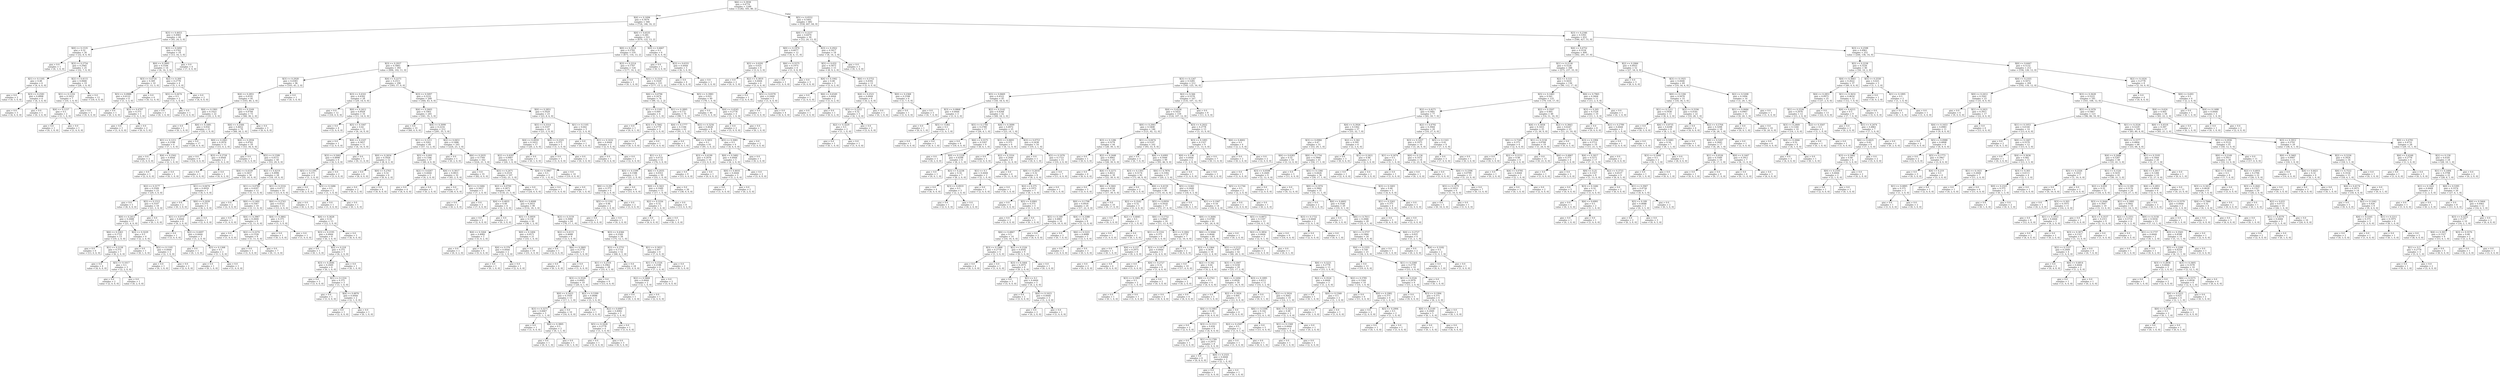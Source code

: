 digraph Tree {
node [shape=box] ;
0 [label="X[6] <= 0.3938\ngini = 0.4774\nsamples = 1248\nvalue = [1282, 593, 80, 2]"] ;
1 [label="X[4] <= 0.1694\ngini = 0.3079\nsamples = 566\nvalue = [724, 146, 16, 2]"] ;
0 -> 1 [labeldistance=2.5, labelangle=45, headlabel="True"] ;
2 [label="X[3] <= 0.4653\ngini = 0.4965\nsamples = 44\nvalue = [45, 24, 3, 0]"] ;
1 -> 2 ;
3 [label="X[0] <= 0.1535\ngini = 0.32\nsamples = 26\nvalue = [32, 8, 0, 0]"] ;
2 -> 3 ;
4 [label="gini = 0.0\nsamples = 1\nvalue = [0, 1, 0, 0]"] ;
3 -> 4 ;
5 [label="X[3] <= 0.2754\ngini = 0.2945\nsamples = 25\nvalue = [32, 7, 0, 0]"] ;
3 -> 5 ;
6 [label="X[1] <= 0.1105\ngini = 0.48\nsamples = 6\nvalue = [4, 6, 0, 0]"] ;
5 -> 6 ;
7 [label="gini = 0.0\nsamples = 2\nvalue = [0, 3, 0, 0]"] ;
6 -> 7 ;
8 [label="X[3] <= 0.2581\ngini = 0.4898\nsamples = 4\nvalue = [4, 3, 0, 0]"] ;
6 -> 8 ;
9 [label="gini = 0.0\nsamples = 3\nvalue = [4, 0, 0, 0]"] ;
8 -> 9 ;
10 [label="gini = 0.0\nsamples = 1\nvalue = [0, 3, 0, 0]"] ;
8 -> 10 ;
11 [label="X[2] <= 0.4115\ngini = 0.0666\nsamples = 19\nvalue = [28, 1, 0, 0]"] ;
5 -> 11 ;
12 [label="X[1] <= 0.1316\ngini = 0.1653\nsamples = 7\nvalue = [10, 1, 0, 0]"] ;
11 -> 12 ;
13 [label="X[4] <= 0.1157\ngini = 0.5\nsamples = 2\nvalue = [1, 1, 0, 0]"] ;
12 -> 13 ;
14 [label="gini = 0.0\nsamples = 1\nvalue = [0, 1, 0, 0]"] ;
13 -> 14 ;
15 [label="gini = 0.0\nsamples = 1\nvalue = [1, 0, 0, 0]"] ;
13 -> 15 ;
16 [label="gini = 0.0\nsamples = 5\nvalue = [9, 0, 0, 0]"] ;
12 -> 16 ;
17 [label="gini = 0.0\nsamples = 12\nvalue = [18, 0, 0, 0]"] ;
11 -> 17 ;
18 [label="X[3] <= 0.5492\ngini = 0.5762\nsamples = 18\nvalue = [13, 16, 3, 0]"] ;
2 -> 18 ;
19 [label="X[0] <= 0.2895\ngini = 0.5184\nsamples = 14\nvalue = [6, 16, 3, 0]"] ;
18 -> 19 ;
20 [label="X[3] <= 0.4724\ngini = 0.349\nsamples = 10\nvalue = [1, 15, 3, 0]"] ;
19 -> 20 ;
21 [label="X[5] <= 0.0988\ngini = 0.6122\nsamples = 4\nvalue = [1, 3, 3, 0]"] ;
20 -> 21 ;
22 [label="gini = 0.0\nsamples = 1\nvalue = [0, 3, 0, 0]"] ;
21 -> 22 ;
23 [label="X[3] <= 0.4707\ngini = 0.375\nsamples = 3\nvalue = [1, 0, 3, 0]"] ;
21 -> 23 ;
24 [label="gini = 0.0\nsamples = 1\nvalue = [1, 0, 0, 0]"] ;
23 -> 24 ;
25 [label="gini = 0.0\nsamples = 2\nvalue = [0, 0, 3, 0]"] ;
23 -> 25 ;
26 [label="gini = 0.0\nsamples = 6\nvalue = [0, 12, 0, 0]"] ;
20 -> 26 ;
27 [label="X[2] <= 0.309\ngini = 0.2778\nsamples = 4\nvalue = [5, 1, 0, 0]"] ;
19 -> 27 ;
28 [label="X[5] <= 0.2674\ngini = 0.5\nsamples = 2\nvalue = [1, 1, 0, 0]"] ;
27 -> 28 ;
29 [label="gini = 0.0\nsamples = 1\nvalue = [0, 1, 0, 0]"] ;
28 -> 29 ;
30 [label="gini = 0.0\nsamples = 1\nvalue = [1, 0, 0, 0]"] ;
28 -> 30 ;
31 [label="gini = 0.0\nsamples = 2\nvalue = [4, 0, 0, 0]"] ;
27 -> 31 ;
32 [label="gini = 0.0\nsamples = 4\nvalue = [7, 0, 0, 0]"] ;
18 -> 32 ;
33 [label="X[0] <= 0.6535\ngini = 0.285\nsamples = 522\nvalue = [679, 122, 13, 2]"] ;
1 -> 33 ;
34 [label="X[0] <= 0.3114\ngini = 0.2782\nsamples = 516\nvalue = [673, 116, 13, 2]"] ;
33 -> 34 ;
35 [label="X[3] <= 0.2937\ngini = 0.3083\nsamples = 392\nvalue = [496, 102, 11, 0]"] ;
34 -> 35 ;
36 [label="X[3] <= 0.2928\ngini = 0.4383\nsamples = 96\nvalue = [103, 45, 2, 0]"] ;
35 -> 36 ;
37 [label="X[4] <= 0.2851\ngini = 0.4191\nsamples = 95\nvalue = [103, 40, 2, 0]"] ;
36 -> 37 ;
38 [label="X[4] <= 0.1901\ngini = 0.1023\nsamples = 22\nvalue = [35, 2, 0, 0]"] ;
37 -> 38 ;
39 [label="gini = 0.0\nsamples = 1\nvalue = [0, 1, 0, 0]"] ;
38 -> 39 ;
40 [label="X[6] <= 0.1681\ngini = 0.054\nsamples = 21\nvalue = [35, 1, 0, 0]"] ;
38 -> 40 ;
41 [label="X[1] <= 0.1211\ngini = 0.2188\nsamples = 4\nvalue = [7, 1, 0, 0]"] ;
40 -> 41 ;
42 [label="gini = 0.0\nsamples = 2\nvalue = [5, 0, 0, 0]"] ;
41 -> 42 ;
43 [label="X[4] <= 0.2562\ngini = 0.4444\nsamples = 2\nvalue = [2, 1, 0, 0]"] ;
41 -> 43 ;
44 [label="gini = 0.0\nsamples = 1\nvalue = [2, 0, 0, 0]"] ;
43 -> 44 ;
45 [label="gini = 0.0\nsamples = 1\nvalue = [0, 1, 0, 0]"] ;
43 -> 45 ;
46 [label="gini = 0.0\nsamples = 17\nvalue = [28, 0, 0, 0]"] ;
40 -> 46 ;
47 [label="X[5] <= 0.3169\ngini = 0.4794\nsamples = 73\nvalue = [68, 38, 2, 0]"] ;
37 -> 47 ;
48 [label="X[6] <= 0.2566\ngini = 0.4652\nsamples = 70\nvalue = [68, 34, 2, 0]"] ;
47 -> 48 ;
49 [label="X[0] <= 0.2061\ngini = 0.2076\nsamples = 11\nvalue = [15, 0, 2, 0]"] ;
48 -> 49 ;
50 [label="gini = 0.0\nsamples = 9\nvalue = [14, 0, 0, 0]"] ;
49 -> 50 ;
51 [label="X[3] <= 0.2728\ngini = 0.4444\nsamples = 2\nvalue = [1, 0, 2, 0]"] ;
49 -> 51 ;
52 [label="gini = 0.0\nsamples = 1\nvalue = [1, 0, 0, 0]"] ;
51 -> 52 ;
53 [label="gini = 0.0\nsamples = 1\nvalue = [0, 0, 2, 0]"] ;
51 -> 53 ;
54 [label="X[4] <= 0.2934\ngini = 0.4762\nsamples = 59\nvalue = [53, 34, 0, 0]"] ;
48 -> 54 ;
55 [label="gini = 0.0\nsamples = 1\nvalue = [0, 5, 0, 0]"] ;
54 -> 55 ;
56 [label="X[5] <= 0.1599\ngini = 0.4572\nsamples = 58\nvalue = [53, 29, 0, 0]"] ;
54 -> 56 ;
57 [label="X[4] <= 0.4339\ngini = 0.3457\nsamples = 30\nvalue = [35, 10, 0, 0]"] ;
56 -> 57 ;
58 [label="X[2] <= 0.3177\ngini = 0.2509\nsamples = 23\nvalue = [29, 5, 0, 0]"] ;
57 -> 58 ;
59 [label="gini = 0.0\nsamples = 5\nvalue = [8, 0, 0, 0]"] ;
58 -> 59 ;
60 [label="X[5] <= 0.1512\ngini = 0.3107\nsamples = 18\nvalue = [21, 5, 0, 0]"] ;
58 -> 60 ;
61 [label="X[0] <= 0.2412\ngini = 0.2688\nsamples = 17\nvalue = [21, 4, 0, 0]"] ;
60 -> 61 ;
62 [label="X[6] <= 0.3363\ngini = 0.1723\nsamples = 13\nvalue = [19, 2, 0, 0]"] ;
61 -> 62 ;
63 [label="gini = 0.0\nsamples = 6\nvalue = [13, 0, 0, 0]"] ;
62 -> 63 ;
64 [label="X[1] <= 0.2158\ngini = 0.375\nsamples = 7\nvalue = [6, 2, 0, 0]"] ;
62 -> 64 ;
65 [label="gini = 0.0\nsamples = 4\nvalue = [4, 0, 0, 0]"] ;
64 -> 65 ;
66 [label="X[5] <= 0.1017\ngini = 0.5\nsamples = 3\nvalue = [2, 2, 0, 0]"] ;
64 -> 66 ;
67 [label="gini = 0.0\nsamples = 2\nvalue = [2, 0, 0, 0]"] ;
66 -> 67 ;
68 [label="gini = 0.0\nsamples = 1\nvalue = [0, 2, 0, 0]"] ;
66 -> 68 ;
69 [label="X[2] <= 0.3229\ngini = 0.5\nsamples = 4\nvalue = [2, 2, 0, 0]"] ;
61 -> 69 ;
70 [label="gini = 0.0\nsamples = 1\nvalue = [0, 1, 0, 0]"] ;
69 -> 70 ;
71 [label="X[5] <= 0.1105\ngini = 0.4444\nsamples = 3\nvalue = [2, 1, 0, 0]"] ;
69 -> 71 ;
72 [label="gini = 0.0\nsamples = 1\nvalue = [0, 1, 0, 0]"] ;
71 -> 72 ;
73 [label="gini = 0.0\nsamples = 2\nvalue = [2, 0, 0, 0]"] ;
71 -> 73 ;
74 [label="gini = 0.0\nsamples = 1\nvalue = [0, 1, 0, 0]"] ;
60 -> 74 ;
75 [label="X[1] <= 0.0474\ngini = 0.4959\nsamples = 7\nvalue = [6, 5, 0, 0]"] ;
57 -> 75 ;
76 [label="gini = 0.0\nsamples = 2\nvalue = [0, 3, 0, 0]"] ;
75 -> 76 ;
77 [label="X[0] <= 0.2939\ngini = 0.375\nsamples = 5\nvalue = [6, 2, 0, 0]"] ;
75 -> 77 ;
78 [label="X[1] <= 0.0737\ngini = 0.4444\nsamples = 4\nvalue = [4, 2, 0, 0]"] ;
77 -> 78 ;
79 [label="gini = 0.0\nsamples = 1\nvalue = [3, 0, 0, 0]"] ;
78 -> 79 ;
80 [label="X[2] <= 0.4497\ngini = 0.4444\nsamples = 3\nvalue = [1, 2, 0, 0]"] ;
78 -> 80 ;
81 [label="gini = 0.0\nsamples = 1\nvalue = [0, 1, 0, 0]"] ;
80 -> 81 ;
82 [label="X[5] <= 0.1308\ngini = 0.5\nsamples = 2\nvalue = [1, 1, 0, 0]"] ;
80 -> 82 ;
83 [label="gini = 0.0\nsamples = 1\nvalue = [0, 1, 0, 0]"] ;
82 -> 83 ;
84 [label="gini = 0.0\nsamples = 1\nvalue = [1, 0, 0, 0]"] ;
82 -> 84 ;
85 [label="gini = 0.0\nsamples = 1\nvalue = [2, 0, 0, 0]"] ;
77 -> 85 ;
86 [label="X[2] <= 0.4219\ngini = 0.4996\nsamples = 28\nvalue = [18, 19, 0, 0]"] ;
56 -> 86 ;
87 [label="X[1] <= 0.0789\ngini = 0.4297\nsamples = 12\nvalue = [5, 11, 0, 0]"] ;
86 -> 87 ;
88 [label="gini = 0.0\nsamples = 2\nvalue = [2, 0, 0, 0]"] ;
87 -> 88 ;
89 [label="X[0] <= 0.1491\ngini = 0.3367\nsamples = 10\nvalue = [3, 11, 0, 0]"] ;
87 -> 89 ;
90 [label="gini = 0.0\nsamples = 1\nvalue = [1, 0, 0, 0]"] ;
89 -> 90 ;
91 [label="X[4] <= 0.3967\ngini = 0.2604\nsamples = 9\nvalue = [2, 11, 0, 0]"] ;
89 -> 91 ;
92 [label="gini = 0.0\nsamples = 1\nvalue = [1, 0, 0, 0]"] ;
91 -> 92 ;
93 [label="X[2] <= 0.2274\ngini = 0.1528\nsamples = 8\nvalue = [1, 11, 0, 0]"] ;
91 -> 93 ;
94 [label="gini = 0.0\nsamples = 1\nvalue = [1, 0, 0, 0]"] ;
93 -> 94 ;
95 [label="gini = 0.0\nsamples = 7\nvalue = [0, 11, 0, 0]"] ;
93 -> 95 ;
96 [label="X[1] <= 0.3316\ngini = 0.4717\nsamples = 16\nvalue = [13, 8, 0, 0]"] ;
86 -> 96 ;
97 [label="X[6] <= 0.2743\ngini = 0.4321\nsamples = 15\nvalue = [13, 6, 0, 0]"] ;
96 -> 97 ;
98 [label="X[4] <= 0.3802\ngini = 0.375\nsamples = 2\nvalue = [1, 3, 0, 0]"] ;
97 -> 98 ;
99 [label="gini = 0.0\nsamples = 1\nvalue = [0, 3, 0, 0]"] ;
98 -> 99 ;
100 [label="gini = 0.0\nsamples = 1\nvalue = [1, 0, 0, 0]"] ;
98 -> 100 ;
101 [label="X[6] <= 0.3628\ngini = 0.32\nsamples = 13\nvalue = [12, 3, 0, 0]"] ;
97 -> 101 ;
102 [label="X[3] <= 0.2195\ngini = 0.4444\nsamples = 8\nvalue = [6, 3, 0, 0]"] ;
101 -> 102 ;
103 [label="gini = 0.0\nsamples = 1\nvalue = [0, 1, 0, 0]"] ;
102 -> 103 ;
104 [label="X[5] <= 0.218\ngini = 0.375\nsamples = 7\nvalue = [6, 2, 0, 0]"] ;
102 -> 104 ;
105 [label="X[3] <= 0.2646\ngini = 0.2449\nsamples = 6\nvalue = [6, 1, 0, 0]"] ;
104 -> 105 ;
106 [label="gini = 0.0\nsamples = 3\nvalue = [3, 0, 0, 0]"] ;
105 -> 106 ;
107 [label="X[1] <= 0.1316\ngini = 0.375\nsamples = 3\nvalue = [3, 1, 0, 0]"] ;
105 -> 107 ;
108 [label="gini = 0.0\nsamples = 1\nvalue = [1, 0, 0, 0]"] ;
107 -> 108 ;
109 [label="X[4] <= 0.4876\ngini = 0.4444\nsamples = 2\nvalue = [2, 1, 0, 0]"] ;
107 -> 109 ;
110 [label="gini = 0.0\nsamples = 1\nvalue = [2, 0, 0, 0]"] ;
109 -> 110 ;
111 [label="gini = 0.0\nsamples = 1\nvalue = [0, 1, 0, 0]"] ;
109 -> 111 ;
112 [label="gini = 0.0\nsamples = 1\nvalue = [0, 1, 0, 0]"] ;
104 -> 112 ;
113 [label="gini = 0.0\nsamples = 5\nvalue = [6, 0, 0, 0]"] ;
101 -> 113 ;
114 [label="gini = 0.0\nsamples = 1\nvalue = [0, 2, 0, 0]"] ;
96 -> 114 ;
115 [label="gini = 0.0\nsamples = 3\nvalue = [0, 4, 0, 0]"] ;
47 -> 115 ;
116 [label="gini = 0.0\nsamples = 1\nvalue = [0, 5, 0, 0]"] ;
36 -> 116 ;
117 [label="X[4] <= 0.2273\ngini = 0.2511\nsamples = 296\nvalue = [393, 57, 9, 0]"] ;
35 -> 117 ;
118 [label="X[3] <= 0.4161\ngini = 0.4392\nsamples = 28\nvalue = [29, 14, 0, 0]"] ;
117 -> 118 ;
119 [label="gini = 0.0\nsamples = 12\nvalue = [18, 0, 0, 0]"] ;
118 -> 119 ;
120 [label="X[0] <= 0.2412\ngini = 0.4928\nsamples = 16\nvalue = [11, 14, 0, 0]"] ;
118 -> 120 ;
121 [label="gini = 0.0\nsamples = 4\nvalue = [5, 0, 0, 0]"] ;
120 -> 121 ;
122 [label="X[5] <= 0.1047\ngini = 0.42\nsamples = 12\nvalue = [6, 14, 0, 0]"] ;
120 -> 122 ;
123 [label="gini = 0.0\nsamples = 1\nvalue = [2, 0, 0, 0]"] ;
122 -> 123 ;
124 [label="X[4] <= 0.2107\ngini = 0.3457\nsamples = 11\nvalue = [4, 14, 0, 0]"] ;
122 -> 124 ;
125 [label="X[3] <= 0.5002\ngini = 0.4898\nsamples = 6\nvalue = [4, 3, 0, 0]"] ;
124 -> 125 ;
126 [label="X[5] <= 0.1395\ngini = 0.375\nsamples = 4\nvalue = [1, 3, 0, 0]"] ;
125 -> 126 ;
127 [label="gini = 0.0\nsamples = 2\nvalue = [0, 2, 0, 0]"] ;
126 -> 127 ;
128 [label="X[5] <= 0.1686\ngini = 0.5\nsamples = 2\nvalue = [1, 1, 0, 0]"] ;
126 -> 128 ;
129 [label="gini = 0.0\nsamples = 1\nvalue = [1, 0, 0, 0]"] ;
128 -> 129 ;
130 [label="gini = 0.0\nsamples = 1\nvalue = [0, 1, 0, 0]"] ;
128 -> 130 ;
131 [label="gini = 0.0\nsamples = 2\nvalue = [3, 0, 0, 0]"] ;
125 -> 131 ;
132 [label="gini = 0.0\nsamples = 5\nvalue = [0, 11, 0, 0]"] ;
124 -> 132 ;
133 [label="X[3] <= 0.5097\ngini = 0.2232\nsamples = 268\nvalue = [364, 43, 9, 0]"] ;
117 -> 133 ;
134 [label="X[4] <= 0.2603\ngini = 0.1903\nsamples = 245\nvalue = [341, 35, 5, 0]"] ;
133 -> 134 ;
135 [label="gini = 0.0\nsamples = 33\nvalue = [60, 0, 0, 0]"] ;
134 -> 135 ;
136 [label="X[4] <= 0.3099\ngini = 0.2216\nsamples = 212\nvalue = [281, 35, 5, 0]"] ;
134 -> 136 ;
137 [label="X[1] <= 0.1211\ngini = 0.3261\nsamples = 49\nvalue = [57, 12, 2, 0]"] ;
136 -> 137 ;
138 [label="X[0] <= 0.2654\ngini = 0.5926\nsamples = 12\nvalue = [8, 8, 2, 0]"] ;
137 -> 138 ;
139 [label="gini = 0.0\nsamples = 6\nvalue = [8, 0, 0, 0]"] ;
138 -> 139 ;
140 [label="X[0] <= 0.2763\ngini = 0.32\nsamples = 6\nvalue = [0, 8, 2, 0]"] ;
138 -> 140 ;
141 [label="gini = 0.0\nsamples = 2\nvalue = [0, 0, 2, 0]"] ;
140 -> 141 ;
142 [label="gini = 0.0\nsamples = 4\nvalue = [0, 8, 0, 0]"] ;
140 -> 142 ;
143 [label="X[5] <= 0.093\ngini = 0.1396\nsamples = 37\nvalue = [49, 4, 0, 0]"] ;
137 -> 143 ;
144 [label="X[2] <= 0.6267\ngini = 0.4444\nsamples = 5\nvalue = [4, 2, 0, 0]"] ;
143 -> 144 ;
145 [label="gini = 0.0\nsamples = 4\nvalue = [4, 0, 0, 0]"] ;
144 -> 145 ;
146 [label="gini = 0.0\nsamples = 1\nvalue = [0, 2, 0, 0]"] ;
144 -> 146 ;
147 [label="X[4] <= 0.3017\ngini = 0.0815\nsamples = 32\nvalue = [45, 2, 0, 0]"] ;
143 -> 147 ;
148 [label="gini = 0.0\nsamples = 27\nvalue = [38, 0, 0, 0]"] ;
147 -> 148 ;
149 [label="X[1] <= 0.1684\ngini = 0.3457\nsamples = 5\nvalue = [7, 2, 0, 0]"] ;
147 -> 149 ;
150 [label="gini = 0.0\nsamples = 2\nvalue = [0, 2, 0, 0]"] ;
149 -> 150 ;
151 [label="gini = 0.0\nsamples = 3\nvalue = [7, 0, 0, 0]"] ;
149 -> 151 ;
152 [label="X[2] <= 0.0451\ngini = 0.1886\nsamples = 163\nvalue = [224, 23, 3, 0]"] ;
136 -> 152 ;
153 [label="gini = 0.0\nsamples = 1\nvalue = [0, 2, 0, 0]"] ;
152 -> 153 ;
154 [label="X[6] <= 0.2035\ngini = 0.1769\nsamples = 162\nvalue = [224, 21, 3, 0]"] ;
152 -> 154 ;
155 [label="gini = 0.0\nsamples = 55\nvalue = [82, 0, 0, 0]"] ;
154 -> 155 ;
156 [label="X[5] <= 0.2471\ngini = 0.2519\nsamples = 107\nvalue = [142, 21, 3, 0]"] ;
154 -> 156 ;
157 [label="X[2] <= 0.0799\ngini = 0.2871\nsamples = 94\nvalue = [118, 21, 3, 0]"] ;
156 -> 157 ;
158 [label="X[4] <= 0.4835\ngini = 0.48\nsamples = 4\nvalue = [2, 3, 0, 0]"] ;
157 -> 158 ;
159 [label="gini = 0.0\nsamples = 2\nvalue = [2, 0, 0, 0]"] ;
158 -> 159 ;
160 [label="gini = 0.0\nsamples = 2\nvalue = [0, 3, 0, 0]"] ;
158 -> 160 ;
161 [label="X[4] <= 0.4008\ngini = 0.2653\nsamples = 90\nvalue = [116, 18, 3, 0]"] ;
157 -> 161 ;
162 [label="X[5] <= 0.0959\ngini = 0.138\nsamples = 26\nvalue = [38, 1, 2, 0]"] ;
161 -> 162 ;
163 [label="X[4] <= 0.3264\ngini = 0.4082\nsamples = 5\nvalue = [5, 0, 2, 0]"] ;
162 -> 163 ;
164 [label="gini = 0.0\nsamples = 1\nvalue = [0, 0, 2, 0]"] ;
163 -> 164 ;
165 [label="gini = 0.0\nsamples = 4\nvalue = [5, 0, 0, 0]"] ;
163 -> 165 ;
166 [label="X[0] <= 0.1404\ngini = 0.0571\nsamples = 21\nvalue = [33, 1, 0, 0]"] ;
162 -> 166 ;
167 [label="X[4] <= 0.376\ngini = 0.4444\nsamples = 2\nvalue = [2, 1, 0, 0]"] ;
166 -> 167 ;
168 [label="gini = 0.0\nsamples = 1\nvalue = [0, 1, 0, 0]"] ;
167 -> 168 ;
169 [label="gini = 0.0\nsamples = 1\nvalue = [2, 0, 0, 0]"] ;
167 -> 169 ;
170 [label="gini = 0.0\nsamples = 19\nvalue = [31, 0, 0, 0]"] ;
166 -> 170 ;
171 [label="X[3] <= 0.3159\ngini = 0.3084\nsamples = 64\nvalue = [78, 17, 1, 0]"] ;
161 -> 171 ;
172 [label="X[2] <= 0.4115\ngini = 0.4688\nsamples = 6\nvalue = [3, 5, 0, 0]"] ;
171 -> 172 ;
173 [label="gini = 0.0\nsamples = 1\nvalue = [2, 0, 0, 0]"] ;
172 -> 173 ;
174 [label="X[6] <= 0.3805\ngini = 0.2778\nsamples = 5\nvalue = [1, 5, 0, 0]"] ;
172 -> 174 ;
175 [label="gini = 0.0\nsamples = 4\nvalue = [0, 5, 0, 0]"] ;
174 -> 175 ;
176 [label="gini = 0.0\nsamples = 1\nvalue = [1, 0, 0, 0]"] ;
174 -> 176 ;
177 [label="X[3] <= 0.4366\ngini = 0.2549\nsamples = 58\nvalue = [75, 12, 1, 0]"] ;
171 -> 177 ;
178 [label="X[3] <= 0.3755\ngini = 0.1714\nsamples = 52\nvalue = [68, 6, 1, 0]"] ;
177 -> 178 ;
179 [label="X[1] <= 0.2316\ngini = 0.2962\nsamples = 28\nvalue = [33, 6, 1, 0]"] ;
178 -> 179 ;
180 [label="X[3] <= 0.3526\ngini = 0.4005\nsamples = 19\nvalue = [20, 6, 1, 0]"] ;
179 -> 180 ;
181 [label="X[0] <= 0.1623\ngini = 0.1939\nsamples = 13\nvalue = [17, 1, 1, 0]"] ;
180 -> 181 ;
182 [label="X[3] <= 0.3271\ngini = 0.6667\nsamples = 3\nvalue = [1, 1, 1, 0]"] ;
181 -> 182 ;
183 [label="gini = 0.0\nsamples = 1\nvalue = [1, 0, 0, 0]"] ;
182 -> 183 ;
184 [label="X[6] <= 0.3805\ngini = 0.5\nsamples = 2\nvalue = [0, 1, 1, 0]"] ;
182 -> 184 ;
185 [label="gini = 0.0\nsamples = 1\nvalue = [0, 0, 1, 0]"] ;
184 -> 185 ;
186 [label="gini = 0.0\nsamples = 1\nvalue = [0, 1, 0, 0]"] ;
184 -> 186 ;
187 [label="gini = 0.0\nsamples = 10\nvalue = [16, 0, 0, 0]"] ;
181 -> 187 ;
188 [label="X[2] <= 0.5399\ngini = 0.4688\nsamples = 6\nvalue = [3, 5, 0, 0]"] ;
180 -> 188 ;
189 [label="gini = 0.0\nsamples = 1\nvalue = [1, 0, 0, 0]"] ;
188 -> 189 ;
190 [label="X[2] <= 0.6997\ngini = 0.4082\nsamples = 5\nvalue = [2, 5, 0, 0]"] ;
188 -> 190 ;
191 [label="X[5] <= 0.1628\ngini = 0.2778\nsamples = 4\nvalue = [1, 5, 0, 0]"] ;
190 -> 191 ;
192 [label="gini = 0.0\nsamples = 1\nvalue = [1, 0, 0, 0]"] ;
191 -> 192 ;
193 [label="gini = 0.0\nsamples = 3\nvalue = [0, 5, 0, 0]"] ;
191 -> 193 ;
194 [label="gini = 0.0\nsamples = 1\nvalue = [1, 0, 0, 0]"] ;
190 -> 194 ;
195 [label="gini = 0.0\nsamples = 9\nvalue = [13, 0, 0, 0]"] ;
179 -> 195 ;
196 [label="gini = 0.0\nsamples = 24\nvalue = [35, 0, 0, 0]"] ;
178 -> 196 ;
197 [label="X[1] <= 0.3053\ngini = 0.497\nsamples = 6\nvalue = [7, 6, 0, 0]"] ;
177 -> 197 ;
198 [label="X[1] <= 0.1526\ngini = 0.2188\nsamples = 4\nvalue = [7, 1, 0, 0]"] ;
197 -> 198 ;
199 [label="X[2] <= 0.5868\ngini = 0.4444\nsamples = 2\nvalue = [2, 1, 0, 0]"] ;
198 -> 199 ;
200 [label="gini = 0.0\nsamples = 1\nvalue = [0, 1, 0, 0]"] ;
199 -> 200 ;
201 [label="gini = 0.0\nsamples = 1\nvalue = [2, 0, 0, 0]"] ;
199 -> 201 ;
202 [label="gini = 0.0\nsamples = 2\nvalue = [5, 0, 0, 0]"] ;
198 -> 202 ;
203 [label="gini = 0.0\nsamples = 2\nvalue = [0, 5, 0, 0]"] ;
197 -> 203 ;
204 [label="gini = 0.0\nsamples = 13\nvalue = [24, 0, 0, 0]"] ;
156 -> 204 ;
205 [label="X[0] <= 0.2851\ngini = 0.5029\nsamples = 23\nvalue = [23, 8, 4, 0]"] ;
133 -> 205 ;
206 [label="X[5] <= 0.3314\ngini = 0.3107\nsamples = 20\nvalue = [21, 5, 0, 0]"] ;
205 -> 206 ;
207 [label="X[4] <= 0.4959\ngini = 0.1653\nsamples = 17\nvalue = [20, 2, 0, 0]"] ;
206 -> 207 ;
208 [label="X[2] <= 0.4297\ngini = 0.0907\nsamples = 16\nvalue = [20, 1, 0, 0]"] ;
207 -> 208 ;
209 [label="X[4] <= 0.3967\ngini = 0.5\nsamples = 2\nvalue = [1, 1, 0, 0]"] ;
208 -> 209 ;
210 [label="gini = 0.0\nsamples = 1\nvalue = [1, 0, 0, 0]"] ;
209 -> 210 ;
211 [label="gini = 0.0\nsamples = 1\nvalue = [0, 1, 0, 0]"] ;
209 -> 211 ;
212 [label="gini = 0.0\nsamples = 14\nvalue = [19, 0, 0, 0]"] ;
208 -> 212 ;
213 [label="gini = 0.0\nsamples = 1\nvalue = [0, 1, 0, 0]"] ;
207 -> 213 ;
214 [label="X[0] <= 0.2325\ngini = 0.375\nsamples = 3\nvalue = [1, 3, 0, 0]"] ;
206 -> 214 ;
215 [label="gini = 0.0\nsamples = 1\nvalue = [1, 0, 0, 0]"] ;
214 -> 215 ;
216 [label="gini = 0.0\nsamples = 2\nvalue = [0, 3, 0, 0]"] ;
214 -> 216 ;
217 [label="X[1] <= 0.1105\ngini = 0.642\nsamples = 3\nvalue = [2, 3, 4, 0]"] ;
205 -> 217 ;
218 [label="gini = 0.0\nsamples = 1\nvalue = [0, 3, 0, 0]"] ;
217 -> 218 ;
219 [label="X[1] <= 0.1632\ngini = 0.4444\nsamples = 2\nvalue = [2, 0, 4, 0]"] ;
217 -> 219 ;
220 [label="gini = 0.0\nsamples = 1\nvalue = [0, 0, 4, 0]"] ;
219 -> 220 ;
221 [label="gini = 0.0\nsamples = 1\nvalue = [2, 0, 0, 0]"] ;
219 -> 221 ;
222 [label="X[3] <= 0.2214\ngini = 0.1707\nsamples = 124\nvalue = [177, 14, 2, 2]"] ;
34 -> 222 ;
223 [label="gini = 0.0\nsamples = 1\nvalue = [0, 1, 0, 0]"] ;
222 -> 223 ;
224 [label="X[1] <= 0.3316\ngini = 0.1629\nsamples = 123\nvalue = [177, 13, 2, 2]"] ;
222 -> 224 ;
225 [label="X[6] <= 0.0796\ngini = 0.2474\nsamples = 74\nvalue = [99, 12, 2, 2]"] ;
224 -> 225 ;
226 [label="X[1] <= 0.1105\ngini = 0.449\nsamples = 4\nvalue = [1, 5, 1, 0]"] ;
225 -> 226 ;
227 [label="gini = 0.0\nsamples = 1\nvalue = [0, 0, 1, 0]"] ;
226 -> 227 ;
228 [label="X[3] <= 0.7842\ngini = 0.2778\nsamples = 3\nvalue = [1, 5, 0, 0]"] ;
226 -> 228 ;
229 [label="gini = 0.0\nsamples = 2\nvalue = [0, 5, 0, 0]"] ;
228 -> 229 ;
230 [label="gini = 0.0\nsamples = 1\nvalue = [1, 0, 0, 0]"] ;
228 -> 230 ;
231 [label="X[1] <= 0.2895\ngini = 0.172\nsamples = 70\nvalue = [98, 7, 1, 2]"] ;
225 -> 231 ;
232 [label="X[4] <= 0.1777\ngini = 0.1184\nsamples = 62\nvalue = [91, 3, 1, 2]"] ;
231 -> 232 ;
233 [label="gini = 0.0\nsamples = 1\nvalue = [0, 0, 1, 0]"] ;
232 -> 233 ;
234 [label="X[6] <= 0.3451\ngini = 0.1\nsamples = 61\nvalue = [91, 3, 0, 2]"] ;
232 -> 234 ;
235 [label="X[1] <= 0.1\ngini = 0.0731\nsamples = 51\nvalue = [76, 3, 0, 0]"] ;
234 -> 235 ;
236 [label="X[5] <= 0.1599\ngini = 0.1588\nsamples = 12\nvalue = [21, 2, 0, 0]"] ;
235 -> 236 ;
237 [label="X[6] <= 0.292\ngini = 0.375\nsamples = 4\nvalue = [6, 2, 0, 0]"] ;
236 -> 237 ;
238 [label="X[5] <= 0.1192\ngini = 0.48\nsamples = 2\nvalue = [3, 2, 0, 0]"] ;
237 -> 238 ;
239 [label="gini = 0.0\nsamples = 1\nvalue = [3, 0, 0, 0]"] ;
238 -> 239 ;
240 [label="gini = 0.0\nsamples = 1\nvalue = [0, 2, 0, 0]"] ;
238 -> 240 ;
241 [label="gini = 0.0\nsamples = 2\nvalue = [3, 0, 0, 0]"] ;
237 -> 241 ;
242 [label="gini = 0.0\nsamples = 8\nvalue = [15, 0, 0, 0]"] ;
236 -> 242 ;
243 [label="X[6] <= 0.2035\ngini = 0.0351\nsamples = 39\nvalue = [55, 1, 0, 0]"] ;
235 -> 243 ;
244 [label="X[0] <= 0.3421\ngini = 0.1049\nsamples = 13\nvalue = [17, 1, 0, 0]"] ;
243 -> 244 ;
245 [label="X[2] <= 0.5556\ngini = 0.32\nsamples = 5\nvalue = [4, 1, 0, 0]"] ;
244 -> 245 ;
246 [label="gini = 0.0\nsamples = 4\nvalue = [4, 0, 0, 0]"] ;
245 -> 246 ;
247 [label="gini = 0.0\nsamples = 1\nvalue = [0, 1, 0, 0]"] ;
245 -> 247 ;
248 [label="gini = 0.0\nsamples = 8\nvalue = [13, 0, 0, 0]"] ;
244 -> 248 ;
249 [label="gini = 0.0\nsamples = 26\nvalue = [38, 0, 0, 0]"] ;
243 -> 249 ;
250 [label="X[3] <= 0.4199\ngini = 0.2076\nsamples = 10\nvalue = [15, 0, 0, 2]"] ;
234 -> 250 ;
251 [label="gini = 0.0\nsamples = 9\nvalue = [15, 0, 0, 0]"] ;
250 -> 251 ;
252 [label="gini = 0.0\nsamples = 1\nvalue = [0, 0, 0, 2]"] ;
250 -> 252 ;
253 [label="X[5] <= 0.3256\ngini = 0.4628\nsamples = 8\nvalue = [7, 4, 0, 0]"] ;
231 -> 253 ;
254 [label="X[5] <= 0.3081\ngini = 0.5\nsamples = 6\nvalue = [4, 4, 0, 0]"] ;
253 -> 254 ;
255 [label="X[0] <= 0.5482\ngini = 0.4444\nsamples = 5\nvalue = [4, 2, 0, 0]"] ;
254 -> 255 ;
256 [label="X[0] <= 0.4035\ngini = 0.4444\nsamples = 3\nvalue = [1, 2, 0, 0]"] ;
255 -> 256 ;
257 [label="gini = 0.0\nsamples = 1\nvalue = [1, 0, 0, 0]"] ;
256 -> 257 ;
258 [label="gini = 0.0\nsamples = 2\nvalue = [0, 2, 0, 0]"] ;
256 -> 258 ;
259 [label="gini = 0.0\nsamples = 2\nvalue = [3, 0, 0, 0]"] ;
255 -> 259 ;
260 [label="gini = 0.0\nsamples = 1\nvalue = [0, 2, 0, 0]"] ;
254 -> 260 ;
261 [label="gini = 0.0\nsamples = 2\nvalue = [3, 0, 0, 0]"] ;
253 -> 261 ;
262 [label="X[5] <= 0.3983\ngini = 0.025\nsamples = 49\nvalue = [78, 1, 0, 0]"] ;
224 -> 262 ;
263 [label="gini = 0.0\nsamples = 46\nvalue = [73, 0, 0, 0]"] ;
262 -> 263 ;
264 [label="X[4] <= 0.4545\ngini = 0.2778\nsamples = 3\nvalue = [5, 1, 0, 0]"] ;
262 -> 264 ;
265 [label="gini = 0.0\nsamples = 2\nvalue = [5, 0, 0, 0]"] ;
264 -> 265 ;
266 [label="gini = 0.0\nsamples = 1\nvalue = [0, 1, 0, 0]"] ;
264 -> 266 ;
267 [label="X[0] <= 0.6667\ngini = 0.5\nsamples = 6\nvalue = [6, 6, 0, 0]"] ;
33 -> 267 ;
268 [label="gini = 0.0\nsamples = 1\nvalue = [0, 3, 0, 0]"] ;
267 -> 268 ;
269 [label="X[3] <= 0.6331\ngini = 0.4444\nsamples = 5\nvalue = [6, 3, 0, 0]"] ;
267 -> 269 ;
270 [label="gini = 0.0\nsamples = 4\nvalue = [6, 0, 0, 0]"] ;
269 -> 270 ;
271 [label="gini = 0.0\nsamples = 1\nvalue = [0, 3, 0, 0]"] ;
269 -> 271 ;
272 [label="X[5] <= 0.0552\ngini = 0.5491\nsamples = 682\nvalue = [558, 447, 64, 0]"] ;
0 -> 272 [labeldistance=2.5, labelangle=-45, headlabel="False"] ;
273 [label="X[0] <= 0.2237\ngini = 0.6479\nsamples = 30\nvalue = [12, 20, 13, 0]"] ;
272 -> 273 ;
274 [label="X[0] <= 0.1974\ngini = 0.6077\nsamples = 12\nvalue = [4, 6, 11, 0]"] ;
273 -> 274 ;
275 [label="X[5] <= 0.0291\ngini = 0.625\nsamples = 8\nvalue = [3, 6, 3, 0]"] ;
274 -> 275 ;
276 [label="gini = 0.0\nsamples = 2\nvalue = [0, 0, 3, 0]"] ;
275 -> 276 ;
277 [label="X[2] <= 0.3819\ngini = 0.4444\nsamples = 6\nvalue = [3, 6, 0, 0]"] ;
275 -> 277 ;
278 [label="gini = 0.0\nsamples = 1\nvalue = [2, 0, 0, 0]"] ;
277 -> 278 ;
279 [label="X[5] <= 0.0378\ngini = 0.2449\nsamples = 5\nvalue = [1, 6, 0, 0]"] ;
277 -> 279 ;
280 [label="gini = 0.0\nsamples = 1\nvalue = [1, 0, 0, 0]"] ;
279 -> 280 ;
281 [label="gini = 0.0\nsamples = 4\nvalue = [0, 6, 0, 0]"] ;
279 -> 281 ;
282 [label="X[6] <= 0.5575\ngini = 0.1975\nsamples = 4\nvalue = [1, 0, 8, 0]"] ;
274 -> 282 ;
283 [label="gini = 0.0\nsamples = 1\nvalue = [1, 0, 0, 0]"] ;
282 -> 283 ;
284 [label="gini = 0.0\nsamples = 3\nvalue = [0, 0, 8, 0]"] ;
282 -> 284 ;
285 [label="X[3] <= 0.2922\ngini = 0.5417\nsamples = 18\nvalue = [8, 14, 2, 0]"] ;
273 -> 285 ;
286 [label="X[5] <= 0.032\ngini = 0.5873\nsamples = 15\nvalue = [8, 9, 2, 0]"] ;
285 -> 286 ;
287 [label="X[4] <= 0.1942\ngini = 0.48\nsamples = 3\nvalue = [3, 0, 2, 0]"] ;
286 -> 287 ;
288 [label="gini = 0.0\nsamples = 1\nvalue = [2, 0, 0, 0]"] ;
287 -> 288 ;
289 [label="X[6] <= 0.6549\ngini = 0.4444\nsamples = 2\nvalue = [1, 0, 2, 0]"] ;
287 -> 289 ;
290 [label="gini = 0.0\nsamples = 1\nvalue = [1, 0, 0, 0]"] ;
289 -> 290 ;
291 [label="gini = 0.0\nsamples = 1\nvalue = [0, 0, 2, 0]"] ;
289 -> 291 ;
292 [label="X[6] <= 0.5752\ngini = 0.4592\nsamples = 12\nvalue = [5, 9, 0, 0]"] ;
286 -> 292 ;
293 [label="X[4] <= 0.2521\ngini = 0.4444\nsamples = 6\nvalue = [4, 2, 0, 0]"] ;
292 -> 293 ;
294 [label="X[3] <= 0.2253\ngini = 0.32\nsamples = 5\nvalue = [4, 1, 0, 0]"] ;
293 -> 294 ;
295 [label="X[2] <= 0.3229\ngini = 0.5\nsamples = 2\nvalue = [1, 1, 0, 0]"] ;
294 -> 295 ;
296 [label="gini = 0.0\nsamples = 1\nvalue = [0, 1, 0, 0]"] ;
295 -> 296 ;
297 [label="gini = 0.0\nsamples = 1\nvalue = [1, 0, 0, 0]"] ;
295 -> 297 ;
298 [label="gini = 0.0\nsamples = 3\nvalue = [3, 0, 0, 0]"] ;
294 -> 298 ;
299 [label="gini = 0.0\nsamples = 1\nvalue = [0, 1, 0, 0]"] ;
293 -> 299 ;
300 [label="X[0] <= 0.2368\ngini = 0.2188\nsamples = 6\nvalue = [1, 7, 0, 0]"] ;
292 -> 300 ;
301 [label="gini = 0.0\nsamples = 1\nvalue = [1, 0, 0, 0]"] ;
300 -> 301 ;
302 [label="gini = 0.0\nsamples = 5\nvalue = [0, 7, 0, 0]"] ;
300 -> 302 ;
303 [label="gini = 0.0\nsamples = 3\nvalue = [0, 5, 0, 0]"] ;
285 -> 303 ;
304 [label="X[3] <= 0.2346\ngini = 0.5393\nsamples = 652\nvalue = [546, 427, 51, 0]"] ;
272 -> 304 ;
305 [label="X[4] <= 0.4752\ngini = 0.5534\nsamples = 400\nvalue = [302, 291, 37, 0]"] ;
304 -> 305 ;
306 [label="X[1] <= 0.2158\ngini = 0.5526\nsamples = 348\nvalue = [275, 237, 33, 0]"] ;
305 -> 306 ;
307 [label="X[3] <= 0.1247\ngini = 0.5285\nsamples = 212\nvalue = [185, 125, 16, 0]"] ;
306 -> 307 ;
308 [label="X[5] <= 0.0669\ngini = 0.4522\nsamples = 45\nvalue = [50, 18, 4, 0]"] ;
307 -> 308 ;
309 [label="X[3] <= 0.0868\ngini = 0.4444\nsamples = 3\nvalue = [1, 0, 2, 0]"] ;
308 -> 309 ;
310 [label="gini = 0.0\nsamples = 1\nvalue = [0, 0, 1, 0]"] ;
309 -> 310 ;
311 [label="X[5] <= 0.061\ngini = 0.5\nsamples = 2\nvalue = [1, 0, 1, 0]"] ;
309 -> 311 ;
312 [label="gini = 0.0\nsamples = 1\nvalue = [1, 0, 0, 0]"] ;
311 -> 312 ;
313 [label="gini = 0.0\nsamples = 1\nvalue = [0, 0, 1, 0]"] ;
311 -> 313 ;
314 [label="X[2] <= 0.3142\ngini = 0.4268\nsamples = 42\nvalue = [49, 18, 2, 0]"] ;
308 -> 314 ;
315 [label="X[5] <= 0.1744\ngini = 0.2789\nsamples = 17\nvalue = [26, 4, 1, 0]"] ;
314 -> 315 ;
316 [label="gini = 0.0\nsamples = 8\nvalue = [18, 0, 0, 0]"] ;
315 -> 316 ;
317 [label="X[6] <= 0.5575\ngini = 0.5207\nsamples = 9\nvalue = [8, 4, 1, 0]"] ;
315 -> 317 ;
318 [label="gini = 0.0\nsamples = 1\nvalue = [0, 2, 0, 0]"] ;
317 -> 318 ;
319 [label="X[0] <= 0.1228\ngini = 0.4298\nsamples = 8\nvalue = [8, 2, 1, 0]"] ;
317 -> 319 ;
320 [label="gini = 0.0\nsamples = 1\nvalue = [0, 0, 1, 0]"] ;
319 -> 320 ;
321 [label="X[5] <= 0.2238\ngini = 0.32\nsamples = 7\nvalue = [8, 2, 0, 0]"] ;
319 -> 321 ;
322 [label="gini = 0.0\nsamples = 4\nvalue = [6, 0, 0, 0]"] ;
321 -> 322 ;
323 [label="X[3] <= 0.0919\ngini = 0.5\nsamples = 3\nvalue = [2, 2, 0, 0]"] ;
321 -> 323 ;
324 [label="gini = 0.0\nsamples = 1\nvalue = [2, 0, 0, 0]"] ;
323 -> 324 ;
325 [label="gini = 0.0\nsamples = 2\nvalue = [0, 2, 0, 0]"] ;
323 -> 325 ;
326 [label="X[4] <= 0.3099\ngini = 0.4972\nsamples = 25\nvalue = [23, 14, 1, 0]"] ;
314 -> 326 ;
327 [label="X[3] <= 0.0693\ngini = 0.375\nsamples = 9\nvalue = [4, 12, 0, 0]"] ;
326 -> 327 ;
328 [label="gini = 0.0\nsamples = 1\nvalue = [2, 0, 0, 0]"] ;
327 -> 328 ;
329 [label="X[2] <= 0.3316\ngini = 0.2449\nsamples = 8\nvalue = [2, 12, 0, 0]"] ;
327 -> 329 ;
330 [label="X[1] <= 0.1\ngini = 0.4444\nsamples = 2\nvalue = [2, 1, 0, 0]"] ;
329 -> 330 ;
331 [label="gini = 0.0\nsamples = 1\nvalue = [2, 0, 0, 0]"] ;
330 -> 331 ;
332 [label="gini = 0.0\nsamples = 1\nvalue = [0, 1, 0, 0]"] ;
330 -> 332 ;
333 [label="gini = 0.0\nsamples = 6\nvalue = [0, 11, 0, 0]"] ;
329 -> 333 ;
334 [label="X[3] <= 0.0753\ngini = 0.2438\nsamples = 16\nvalue = [19, 2, 1, 0]"] ;
326 -> 334 ;
335 [label="gini = 0.0\nsamples = 1\nvalue = [0, 0, 1, 0]"] ;
334 -> 335 ;
336 [label="X[5] <= 0.1076\ngini = 0.1723\nsamples = 15\nvalue = [19, 2, 0, 0]"] ;
334 -> 336 ;
337 [label="X[0] <= 0.2018\ngini = 0.32\nsamples = 8\nvalue = [8, 2, 0, 0]"] ;
336 -> 337 ;
338 [label="X[2] <= 0.375\ngini = 0.1975\nsamples = 7\nvalue = [8, 1, 0, 0]"] ;
337 -> 338 ;
339 [label="gini = 0.0\nsamples = 4\nvalue = [5, 0, 0, 0]"] ;
338 -> 339 ;
340 [label="X[5] <= 0.0901\ngini = 0.375\nsamples = 3\nvalue = [3, 1, 0, 0]"] ;
338 -> 340 ;
341 [label="gini = 0.0\nsamples = 2\nvalue = [3, 0, 0, 0]"] ;
340 -> 341 ;
342 [label="gini = 0.0\nsamples = 1\nvalue = [0, 1, 0, 0]"] ;
340 -> 342 ;
343 [label="gini = 0.0\nsamples = 1\nvalue = [0, 1, 0, 0]"] ;
337 -> 343 ;
344 [label="gini = 0.0\nsamples = 7\nvalue = [11, 0, 0, 0]"] ;
336 -> 344 ;
345 [label="X[2] <= 0.566\ngini = 0.5378\nsamples = 167\nvalue = [135, 107, 12, 0]"] ;
307 -> 345 ;
346 [label="X[4] <= 0.4256\ngini = 0.5433\nsamples = 159\nvalue = [124, 107, 12, 0]"] ;
345 -> 346 ;
347 [label="X[0] <= 0.2061\ngini = 0.5408\nsamples = 146\nvalue = [121, 92, 12, 0]"] ;
346 -> 347 ;
348 [label="X[3] <= 0.1286\ngini = 0.5278\nsamples = 44\nvalue = [28, 39, 3, 0]"] ;
347 -> 348 ;
349 [label="gini = 0.0\nsamples = 1\nvalue = [0, 0, 3, 0]"] ;
348 -> 349 ;
350 [label="X[2] <= 0.2448\ngini = 0.4865\nsamples = 43\nvalue = [28, 39, 0, 0]"] ;
348 -> 350 ;
351 [label="gini = 0.0\nsamples = 4\nvalue = [6, 0, 0, 0]"] ;
350 -> 351 ;
352 [label="X[4] <= 0.2273\ngini = 0.4612\nsamples = 39\nvalue = [22, 39, 0, 0]"] ;
350 -> 352 ;
353 [label="gini = 0.0\nsamples = 5\nvalue = [5, 0, 0, 0]"] ;
352 -> 353 ;
354 [label="X[6] <= 0.5841\ngini = 0.4228\nsamples = 34\nvalue = [17, 39, 0, 0]"] ;
352 -> 354 ;
355 [label="X[0] <= 0.1798\ngini = 0.4918\nsamples = 24\nvalue = [17, 22, 0, 0]"] ;
354 -> 355 ;
356 [label="X[5] <= 0.189\ngini = 0.4861\nsamples = 16\nvalue = [14, 10, 0, 0]"] ;
355 -> 356 ;
357 [label="X[6] <= 0.4867\ngini = 0.5\nsamples = 14\nvalue = [10, 10, 0, 0]"] ;
356 -> 357 ;
358 [label="X[3] <= 0.1968\ngini = 0.2778\nsamples = 5\nvalue = [1, 5, 0, 0]"] ;
357 -> 358 ;
359 [label="gini = 0.0\nsamples = 4\nvalue = [0, 5, 0, 0]"] ;
358 -> 359 ;
360 [label="gini = 0.0\nsamples = 1\nvalue = [1, 0, 0, 0]"] ;
358 -> 360 ;
361 [label="X[1] <= 0.1526\ngini = 0.4592\nsamples = 9\nvalue = [9, 5, 0, 0]"] ;
357 -> 361 ;
362 [label="X[3] <= 0.1664\ngini = 0.2975\nsamples = 8\nvalue = [9, 2, 0, 0]"] ;
361 -> 362 ;
363 [label="gini = 0.0\nsamples = 3\nvalue = [5, 0, 0, 0]"] ;
362 -> 363 ;
364 [label="X[1] <= 0.1\ngini = 0.4444\nsamples = 5\nvalue = [4, 2, 0, 0]"] ;
362 -> 364 ;
365 [label="gini = 0.0\nsamples = 2\nvalue = [3, 0, 0, 0]"] ;
364 -> 365 ;
366 [label="X[0] <= 0.1623\ngini = 0.4444\nsamples = 3\nvalue = [1, 2, 0, 0]"] ;
364 -> 366 ;
367 [label="gini = 0.0\nsamples = 2\nvalue = [0, 2, 0, 0]"] ;
366 -> 367 ;
368 [label="gini = 0.0\nsamples = 1\nvalue = [1, 0, 0, 0]"] ;
366 -> 368 ;
369 [label="gini = 0.0\nsamples = 1\nvalue = [0, 3, 0, 0]"] ;
361 -> 369 ;
370 [label="gini = 0.0\nsamples = 2\nvalue = [4, 0, 0, 0]"] ;
356 -> 370 ;
371 [label="X[4] <= 0.3388\ngini = 0.32\nsamples = 8\nvalue = [3, 12, 0, 0]"] ;
355 -> 371 ;
372 [label="gini = 0.0\nsamples = 3\nvalue = [0, 7, 0, 0]"] ;
371 -> 372 ;
373 [label="X[6] <= 0.5221\ngini = 0.4688\nsamples = 5\nvalue = [3, 5, 0, 0]"] ;
371 -> 373 ;
374 [label="gini = 0.0\nsamples = 2\nvalue = [3, 0, 0, 0]"] ;
373 -> 374 ;
375 [label="gini = 0.0\nsamples = 3\nvalue = [0, 5, 0, 0]"] ;
373 -> 375 ;
376 [label="gini = 0.0\nsamples = 10\nvalue = [0, 17, 0, 0]"] ;
354 -> 376 ;
377 [label="X[1] <= 0.0474\ngini = 0.5197\nsamples = 102\nvalue = [93, 53, 9, 0]"] ;
347 -> 377 ;
378 [label="gini = 0.0\nsamples = 3\nvalue = [0, 7, 0, 0]"] ;
377 -> 378 ;
379 [label="X[6] <= 0.6991\ngini = 0.5048\nsamples = 99\nvalue = [93, 46, 9, 0]"] ;
377 -> 379 ;
380 [label="X[3] <= 0.1303\ngini = 0.5174\nsamples = 82\nvalue = [73, 44, 6, 0]"] ;
379 -> 380 ;
381 [label="gini = 0.0\nsamples = 2\nvalue = [0, 3, 0, 0]"] ;
380 -> 381 ;
382 [label="X[6] <= 0.4159\ngini = 0.5107\nsamples = 80\nvalue = [73, 41, 6, 0]"] ;
380 -> 382 ;
383 [label="X[2] <= 0.3542\ngini = 0.32\nsamples = 3\nvalue = [1, 4, 0, 0]"] ;
382 -> 383 ;
384 [label="gini = 0.0\nsamples = 1\nvalue = [0, 3, 0, 0]"] ;
383 -> 384 ;
385 [label="X[2] <= 0.4045\ngini = 0.5\nsamples = 2\nvalue = [1, 1, 0, 0]"] ;
383 -> 385 ;
386 [label="gini = 0.0\nsamples = 1\nvalue = [1, 0, 0, 0]"] ;
385 -> 386 ;
387 [label="gini = 0.0\nsamples = 1\nvalue = [0, 1, 0, 0]"] ;
385 -> 387 ;
388 [label="X[5] <= 0.0959\ngini = 0.5018\nsamples = 77\nvalue = [72, 37, 6, 0]"] ;
382 -> 388 ;
389 [label="X[6] <= 0.5752\ngini = 0.4965\nsamples = 16\nvalue = [11, 13, 0, 0]"] ;
388 -> 389 ;
390 [label="X[1] <= 0.1316\ngini = 0.375\nsamples = 9\nvalue = [9, 3, 0, 0]"] ;
389 -> 390 ;
391 [label="gini = 0.0\nsamples = 1\nvalue = [0, 1, 0, 0]"] ;
390 -> 391 ;
392 [label="X[4] <= 0.157\ngini = 0.2975\nsamples = 8\nvalue = [9, 2, 0, 0]"] ;
390 -> 392 ;
393 [label="gini = 0.0\nsamples = 2\nvalue = [0, 2, 0, 0]"] ;
392 -> 393 ;
394 [label="gini = 0.0\nsamples = 6\nvalue = [9, 0, 0, 0]"] ;
392 -> 394 ;
395 [label="X[1] <= 0.1842\ngini = 0.2778\nsamples = 7\nvalue = [2, 10, 0, 0]"] ;
389 -> 395 ;
396 [label="X[3] <= 0.1472\ngini = 0.4444\nsamples = 5\nvalue = [2, 4, 0, 0]"] ;
395 -> 396 ;
397 [label="gini = 0.0\nsamples = 1\nvalue = [1, 0, 0, 0]"] ;
396 -> 397 ;
398 [label="X[4] <= 0.2727\ngini = 0.32\nsamples = 4\nvalue = [1, 4, 0, 0]"] ;
396 -> 398 ;
399 [label="X[3] <= 0.1903\ngini = 0.5\nsamples = 2\nvalue = [1, 1, 0, 0]"] ;
398 -> 399 ;
400 [label="gini = 0.0\nsamples = 1\nvalue = [0, 1, 0, 0]"] ;
399 -> 400 ;
401 [label="gini = 0.0\nsamples = 1\nvalue = [1, 0, 0, 0]"] ;
399 -> 401 ;
402 [label="gini = 0.0\nsamples = 2\nvalue = [0, 3, 0, 0]"] ;
398 -> 402 ;
403 [label="gini = 0.0\nsamples = 2\nvalue = [0, 6, 0, 0]"] ;
395 -> 403 ;
404 [label="X[0] <= 0.3684\ngini = 0.4768\nsamples = 61\nvalue = [61, 24, 6, 0]"] ;
388 -> 404 ;
405 [label="X[6] <= 0.5044\ngini = 0.4646\nsamples = 60\nvalue = [61, 22, 6, 0]"] ;
404 -> 405 ;
406 [label="X[3] <= 0.1964\ngini = 0.3676\nsamples = 18\nvalue = [21, 2, 4, 0]"] ;
405 -> 406 ;
407 [label="gini = 0.0\nsamples = 10\nvalue = [17, 0, 0, 0]"] ;
406 -> 407 ;
408 [label="X[2] <= 0.342\ngini = 0.64\nsamples = 8\nvalue = [4, 2, 4, 0]"] ;
406 -> 408 ;
409 [label="gini = 0.0\nsamples = 2\nvalue = [0, 2, 0, 0]"] ;
408 -> 409 ;
410 [label="X[0] <= 0.2763\ngini = 0.5\nsamples = 6\nvalue = [4, 0, 4, 0]"] ;
408 -> 410 ;
411 [label="gini = 0.0\nsamples = 2\nvalue = [0, 0, 4, 0]"] ;
410 -> 411 ;
412 [label="gini = 0.0\nsamples = 4\nvalue = [4, 0, 0, 0]"] ;
410 -> 412 ;
413 [label="X[5] <= 0.2122\ngini = 0.4787\nsamples = 42\nvalue = [40, 20, 2, 0]"] ;
405 -> 413 ;
414 [label="X[3] <= 0.1847\ngini = 0.5258\nsamples = 29\nvalue = [25, 17, 2, 0]"] ;
413 -> 414 ;
415 [label="X[4] <= 0.1694\ngini = 0.4928\nsamples = 18\nvalue = [11, 14, 0, 0]"] ;
414 -> 415 ;
416 [label="gini = 0.0\nsamples = 3\nvalue = [0, 5, 0, 0]"] ;
415 -> 416 ;
417 [label="X[2] <= 0.3924\ngini = 0.495\nsamples = 15\nvalue = [11, 9, 0, 0]"] ;
415 -> 417 ;
418 [label="X[4] <= 0.1983\ngini = 0.48\nsamples = 11\nvalue = [6, 9, 0, 0]"] ;
417 -> 418 ;
419 [label="gini = 0.0\nsamples = 2\nvalue = [2, 0, 0, 0]"] ;
418 -> 419 ;
420 [label="X[3] <= 0.1511\ngini = 0.426\nsamples = 9\nvalue = [4, 9, 0, 0]"] ;
418 -> 420 ;
421 [label="gini = 0.0\nsamples = 1\nvalue = [2, 0, 0, 0]"] ;
420 -> 421 ;
422 [label="X[1] <= 0.1789\ngini = 0.2975\nsamples = 8\nvalue = [2, 9, 0, 0]"] ;
420 -> 422 ;
423 [label="gini = 0.0\nsamples = 6\nvalue = [0, 8, 0, 0]"] ;
422 -> 423 ;
424 [label="X[0] <= 0.2325\ngini = 0.4444\nsamples = 2\nvalue = [2, 1, 0, 0]"] ;
422 -> 424 ;
425 [label="gini = 0.0\nsamples = 1\nvalue = [2, 0, 0, 0]"] ;
424 -> 425 ;
426 [label="gini = 0.0\nsamples = 1\nvalue = [0, 1, 0, 0]"] ;
424 -> 426 ;
427 [label="gini = 0.0\nsamples = 4\nvalue = [5, 0, 0, 0]"] ;
417 -> 427 ;
428 [label="X[3] <= 0.1895\ngini = 0.4211\nsamples = 11\nvalue = [14, 3, 2, 0]"] ;
414 -> 428 ;
429 [label="gini = 0.0\nsamples = 1\nvalue = [0, 0, 1, 0]"] ;
428 -> 429 ;
430 [label="X[2] <= 0.3924\ngini = 0.3642\nsamples = 10\nvalue = [14, 3, 1, 0]"] ;
428 -> 430 ;
431 [label="X[6] <= 0.5398\ngini = 0.142\nsamples = 7\nvalue = [12, 0, 1, 0]"] ;
430 -> 431 ;
432 [label="X[2] <= 0.2587\ngini = 0.5\nsamples = 2\nvalue = [1, 0, 1, 0]"] ;
431 -> 432 ;
433 [label="gini = 0.0\nsamples = 1\nvalue = [1, 0, 0, 0]"] ;
432 -> 433 ;
434 [label="gini = 0.0\nsamples = 1\nvalue = [0, 0, 1, 0]"] ;
432 -> 434 ;
435 [label="gini = 0.0\nsamples = 5\nvalue = [11, 0, 0, 0]"] ;
431 -> 435 ;
436 [label="X[4] <= 0.3223\ngini = 0.48\nsamples = 3\nvalue = [2, 3, 0, 0]"] ;
430 -> 436 ;
437 [label="X[1] <= 0.1368\ngini = 0.4444\nsamples = 2\nvalue = [2, 1, 0, 0]"] ;
436 -> 437 ;
438 [label="gini = 0.0\nsamples = 1\nvalue = [0, 1, 0, 0]"] ;
437 -> 438 ;
439 [label="gini = 0.0\nsamples = 1\nvalue = [2, 0, 0, 0]"] ;
437 -> 439 ;
440 [label="gini = 0.0\nsamples = 1\nvalue = [0, 2, 0, 0]"] ;
436 -> 440 ;
441 [label="X[6] <= 0.5221\ngini = 0.2778\nsamples = 13\nvalue = [15, 3, 0, 0]"] ;
413 -> 441 ;
442 [label="X[2] <= 0.3524\ngini = 0.4444\nsamples = 3\nvalue = [1, 2, 0, 0]"] ;
441 -> 442 ;
443 [label="gini = 0.0\nsamples = 1\nvalue = [0, 1, 0, 0]"] ;
442 -> 443 ;
444 [label="X[0] <= 0.2368\ngini = 0.5\nsamples = 2\nvalue = [1, 1, 0, 0]"] ;
442 -> 444 ;
445 [label="gini = 0.0\nsamples = 1\nvalue = [0, 1, 0, 0]"] ;
444 -> 445 ;
446 [label="gini = 0.0\nsamples = 1\nvalue = [1, 0, 0, 0]"] ;
444 -> 446 ;
447 [label="X[2] <= 0.3785\ngini = 0.1244\nsamples = 10\nvalue = [14, 1, 0, 0]"] ;
441 -> 447 ;
448 [label="gini = 0.0\nsamples = 6\nvalue = [11, 0, 0, 0]"] ;
447 -> 448 ;
449 [label="X[0] <= 0.2982\ngini = 0.375\nsamples = 4\nvalue = [3, 1, 0, 0]"] ;
447 -> 449 ;
450 [label="gini = 0.0\nsamples = 2\nvalue = [2, 0, 0, 0]"] ;
449 -> 450 ;
451 [label="X[5] <= 0.2994\ngini = 0.5\nsamples = 2\nvalue = [1, 1, 0, 0]"] ;
449 -> 451 ;
452 [label="gini = 0.0\nsamples = 1\nvalue = [0, 1, 0, 0]"] ;
451 -> 452 ;
453 [label="gini = 0.0\nsamples = 1\nvalue = [1, 0, 0, 0]"] ;
451 -> 453 ;
454 [label="gini = 0.0\nsamples = 1\nvalue = [0, 2, 0, 0]"] ;
404 -> 454 ;
455 [label="X[6] <= 0.7876\ngini = 0.3392\nsamples = 17\nvalue = [20, 2, 3, 0]"] ;
379 -> 455 ;
456 [label="X[5] <= 0.061\ngini = 0.2449\nsamples = 15\nvalue = [18, 0, 3, 0]"] ;
455 -> 456 ;
457 [label="gini = 0.0\nsamples = 1\nvalue = [0, 0, 1, 0]"] ;
456 -> 457 ;
458 [label="X[1] <= 0.1947\ngini = 0.18\nsamples = 14\nvalue = [18, 0, 2, 0]"] ;
456 -> 458 ;
459 [label="X[5] <= 0.0872\ngini = 0.1107\nsamples = 12\nvalue = [16, 0, 1, 0]"] ;
458 -> 459 ;
460 [label="X[2] <= 0.3854\ngini = 0.4444\nsamples = 3\nvalue = [2, 0, 1, 0]"] ;
459 -> 460 ;
461 [label="gini = 0.0\nsamples = 2\nvalue = [2, 0, 0, 0]"] ;
460 -> 461 ;
462 [label="gini = 0.0\nsamples = 1\nvalue = [0, 0, 1, 0]"] ;
460 -> 462 ;
463 [label="gini = 0.0\nsamples = 9\nvalue = [14, 0, 0, 0]"] ;
459 -> 463 ;
464 [label="X[3] <= 0.1722\ngini = 0.4444\nsamples = 2\nvalue = [2, 0, 1, 0]"] ;
458 -> 464 ;
465 [label="gini = 0.0\nsamples = 1\nvalue = [2, 0, 0, 0]"] ;
464 -> 465 ;
466 [label="gini = 0.0\nsamples = 1\nvalue = [0, 0, 1, 0]"] ;
464 -> 466 ;
467 [label="X[5] <= 0.1744\ngini = 0.5\nsamples = 2\nvalue = [2, 2, 0, 0]"] ;
455 -> 467 ;
468 [label="gini = 0.0\nsamples = 1\nvalue = [2, 0, 0, 0]"] ;
467 -> 468 ;
469 [label="gini = 0.0\nsamples = 1\nvalue = [0, 2, 0, 0]"] ;
467 -> 469 ;
470 [label="X[3] <= 0.2022\ngini = 0.2778\nsamples = 13\nvalue = [3, 15, 0, 0]"] ;
346 -> 470 ;
471 [label="X[3] <= 0.1493\ngini = 0.1327\nsamples = 9\nvalue = [1, 13, 0, 0]"] ;
470 -> 471 ;
472 [label="X[0] <= 0.136\ngini = 0.4444\nsamples = 2\nvalue = [1, 2, 0, 0]"] ;
471 -> 472 ;
473 [label="gini = 0.0\nsamples = 1\nvalue = [1, 0, 0, 0]"] ;
472 -> 473 ;
474 [label="gini = 0.0\nsamples = 1\nvalue = [0, 2, 0, 0]"] ;
472 -> 474 ;
475 [label="gini = 0.0\nsamples = 7\nvalue = [0, 11, 0, 0]"] ;
471 -> 475 ;
476 [label="X[6] <= 0.4602\ngini = 0.5\nsamples = 4\nvalue = [2, 2, 0, 0]"] ;
470 -> 476 ;
477 [label="gini = 0.0\nsamples = 2\nvalue = [0, 2, 0, 0]"] ;
476 -> 477 ;
478 [label="gini = 0.0\nsamples = 2\nvalue = [2, 0, 0, 0]"] ;
476 -> 478 ;
479 [label="gini = 0.0\nsamples = 8\nvalue = [11, 0, 0, 0]"] ;
345 -> 479 ;
480 [label="X[2] <= 0.533\ngini = 0.5635\nsamples = 136\nvalue = [90, 112, 17, 0]"] ;
306 -> 480 ;
481 [label="X[5] <= 0.1483\ngini = 0.561\nsamples = 125\nvalue = [79, 110, 17, 0]"] ;
480 -> 481 ;
482 [label="X[2] <= 0.4271\ngini = 0.5481\nsamples = 77\nvalue = [65, 59, 7, 0]"] ;
481 -> 482 ;
483 [label="X[4] <= 0.3926\ngini = 0.5362\nsamples = 57\nvalue = [55, 32, 7, 0]"] ;
482 -> 483 ;
484 [label="X[3] <= 0.0984\ngini = 0.47\nsamples = 51\nvalue = [53, 29, 1, 0]"] ;
483 -> 484 ;
485 [label="X[6] <= 0.6283\ngini = 0.32\nsamples = 10\nvalue = [3, 12, 0, 0]"] ;
484 -> 485 ;
486 [label="gini = 0.0\nsamples = 1\nvalue = [1, 0, 0, 0]"] ;
485 -> 486 ;
487 [label="X[3] <= 0.0598\ngini = 0.2449\nsamples = 9\nvalue = [2, 12, 0, 0]"] ;
485 -> 487 ;
488 [label="gini = 0.0\nsamples = 2\nvalue = [2, 0, 0, 0]"] ;
487 -> 488 ;
489 [label="gini = 0.0\nsamples = 7\nvalue = [0, 12, 0, 0]"] ;
487 -> 489 ;
490 [label="X[0] <= 0.1754\ngini = 0.3966\nsamples = 41\nvalue = [50, 17, 1, 0]"] ;
484 -> 490 ;
491 [label="gini = 0.0\nsamples = 5\nvalue = [11, 0, 0, 0]"] ;
490 -> 491 ;
492 [label="X[5] <= 0.1366\ngini = 0.4426\nsamples = 36\nvalue = [39, 17, 1, 0]"] ;
490 -> 492 ;
493 [label="X[0] <= 0.1974\ngini = 0.3902\nsamples = 31\nvalue = [35, 11, 1, 0]"] ;
492 -> 493 ;
494 [label="gini = 0.0\nsamples = 2\nvalue = [0, 2, 0, 0]"] ;
493 -> 494 ;
495 [label="X[6] <= 0.4602\ngini = 0.3546\nsamples = 29\nvalue = [35, 9, 1, 0]"] ;
493 -> 495 ;
496 [label="gini = 0.0\nsamples = 1\nvalue = [0, 3, 0, 0]"] ;
495 -> 496 ;
497 [label="X[6] <= 0.7611\ngini = 0.2846\nsamples = 28\nvalue = [35, 6, 1, 0]"] ;
495 -> 497 ;
498 [label="X[1] <= 0.3737\ngini = 0.1884\nsamples = 24\nvalue = [34, 4, 0, 0]"] ;
497 -> 498 ;
499 [label="X[4] <= 0.2355\ngini = 0.149\nsamples = 23\nvalue = [34, 3, 0, 0]"] ;
498 -> 499 ;
500 [label="gini = 0.0\nsamples = 13\nvalue = [19, 0, 0, 0]"] ;
499 -> 500 ;
501 [label="X[1] <= 0.3368\ngini = 0.2778\nsamples = 10\nvalue = [15, 3, 0, 0]"] ;
499 -> 501 ;
502 [label="X[1] <= 0.2526\ngini = 0.2076\nsamples = 9\nvalue = [15, 2, 0, 0]"] ;
501 -> 502 ;
503 [label="gini = 0.0\nsamples = 3\nvalue = [9, 0, 0, 0]"] ;
502 -> 503 ;
504 [label="X[3] <= 0.1994\ngini = 0.375\nsamples = 6\nvalue = [6, 2, 0, 0]"] ;
502 -> 504 ;
505 [label="X[0] <= 0.2149\ngini = 0.2449\nsamples = 5\nvalue = [6, 1, 0, 0]"] ;
504 -> 505 ;
506 [label="gini = 0.0\nsamples = 1\nvalue = [0, 1, 0, 0]"] ;
505 -> 506 ;
507 [label="gini = 0.0\nsamples = 4\nvalue = [6, 0, 0, 0]"] ;
505 -> 507 ;
508 [label="gini = 0.0\nsamples = 1\nvalue = [0, 1, 0, 0]"] ;
504 -> 508 ;
509 [label="gini = 0.0\nsamples = 1\nvalue = [0, 1, 0, 0]"] ;
501 -> 509 ;
510 [label="gini = 0.0\nsamples = 1\nvalue = [0, 1, 0, 0]"] ;
498 -> 510 ;
511 [label="X[4] <= 0.2727\ngini = 0.625\nsamples = 4\nvalue = [1, 2, 1, 0]"] ;
497 -> 511 ;
512 [label="gini = 0.0\nsamples = 2\nvalue = [0, 2, 0, 0]"] ;
511 -> 512 ;
513 [label="X[4] <= 0.3182\ngini = 0.5\nsamples = 2\nvalue = [1, 0, 1, 0]"] ;
511 -> 513 ;
514 [label="gini = 0.0\nsamples = 1\nvalue = [0, 0, 1, 0]"] ;
513 -> 514 ;
515 [label="gini = 0.0\nsamples = 1\nvalue = [1, 0, 0, 0]"] ;
513 -> 515 ;
516 [label="X[3] <= 0.1603\ngini = 0.48\nsamples = 5\nvalue = [4, 6, 0, 0]"] ;
492 -> 516 ;
517 [label="X[1] <= 0.3263\ngini = 0.375\nsamples = 4\nvalue = [2, 6, 0, 0]"] ;
516 -> 517 ;
518 [label="gini = 0.0\nsamples = 3\nvalue = [0, 6, 0, 0]"] ;
517 -> 518 ;
519 [label="gini = 0.0\nsamples = 1\nvalue = [2, 0, 0, 0]"] ;
517 -> 519 ;
520 [label="gini = 0.0\nsamples = 1\nvalue = [2, 0, 0, 0]"] ;
516 -> 520 ;
521 [label="X[2] <= 0.342\ngini = 0.595\nsamples = 6\nvalue = [2, 3, 6, 0]"] ;
483 -> 521 ;
522 [label="gini = 0.0\nsamples = 3\nvalue = [0, 0, 6, 0]"] ;
521 -> 522 ;
523 [label="X[1] <= 0.2421\ngini = 0.48\nsamples = 3\nvalue = [2, 3, 0, 0]"] ;
521 -> 523 ;
524 [label="gini = 0.0\nsamples = 1\nvalue = [2, 0, 0, 0]"] ;
523 -> 524 ;
525 [label="gini = 0.0\nsamples = 2\nvalue = [0, 3, 0, 0]"] ;
523 -> 525 ;
526 [label="X[2] <= 0.4792\ngini = 0.3944\nsamples = 20\nvalue = [10, 27, 0, 0]"] ;
482 -> 526 ;
527 [label="X[3] <= 0.1027\ngini = 0.1975\nsamples = 16\nvalue = [3, 24, 0, 0]"] ;
526 -> 527 ;
528 [label="X[1] <= 0.2474\ngini = 0.5\nsamples = 2\nvalue = [1, 1, 0, 0]"] ;
527 -> 528 ;
529 [label="gini = 0.0\nsamples = 1\nvalue = [1, 0, 0, 0]"] ;
528 -> 529 ;
530 [label="gini = 0.0\nsamples = 1\nvalue = [0, 1, 0, 0]"] ;
528 -> 530 ;
531 [label="X[0] <= 0.136\ngini = 0.1472\nsamples = 14\nvalue = [2, 23, 0, 0]"] ;
527 -> 531 ;
532 [label="gini = 0.0\nsamples = 1\nvalue = [1, 0, 0, 0]"] ;
531 -> 532 ;
533 [label="X[4] <= 0.3306\ngini = 0.0799\nsamples = 13\nvalue = [1, 23, 0, 0]"] ;
531 -> 533 ;
534 [label="X[5] <= 0.1279\ngini = 0.1653\nsamples = 6\nvalue = [1, 10, 0, 0]"] ;
533 -> 534 ;
535 [label="gini = 0.0\nsamples = 5\nvalue = [0, 10, 0, 0]"] ;
534 -> 535 ;
536 [label="gini = 0.0\nsamples = 1\nvalue = [1, 0, 0, 0]"] ;
534 -> 536 ;
537 [label="gini = 0.0\nsamples = 7\nvalue = [0, 13, 0, 0]"] ;
533 -> 537 ;
538 [label="X[5] <= 0.1163\ngini = 0.42\nsamples = 4\nvalue = [7, 3, 0, 0]"] ;
526 -> 538 ;
539 [label="gini = 0.0\nsamples = 3\nvalue = [7, 0, 0, 0]"] ;
538 -> 539 ;
540 [label="gini = 0.0\nsamples = 1\nvalue = [0, 3, 0, 0]"] ;
538 -> 540 ;
541 [label="X[2] <= 0.3507\ngini = 0.485\nsamples = 48\nvalue = [14, 51, 10, 0]"] ;
481 -> 541 ;
542 [label="X[4] <= 0.3058\ngini = 0.1653\nsamples = 25\nvalue = [3, 30, 0, 0]"] ;
541 -> 542 ;
543 [label="X[6] <= 0.7345\ngini = 0.375\nsamples = 6\nvalue = [2, 6, 0, 0]"] ;
542 -> 543 ;
544 [label="gini = 0.0\nsamples = 2\nvalue = [0, 3, 0, 0]"] ;
543 -> 544 ;
545 [label="X[2] <= 0.2153\ngini = 0.48\nsamples = 4\nvalue = [2, 3, 0, 0]"] ;
543 -> 545 ;
546 [label="gini = 0.0\nsamples = 1\nvalue = [0, 2, 0, 0]"] ;
545 -> 546 ;
547 [label="X[4] <= 0.0785\ngini = 0.4444\nsamples = 3\nvalue = [2, 1, 0, 0]"] ;
545 -> 547 ;
548 [label="gini = 0.0\nsamples = 1\nvalue = [0, 1, 0, 0]"] ;
547 -> 548 ;
549 [label="gini = 0.0\nsamples = 2\nvalue = [2, 0, 0, 0]"] ;
547 -> 549 ;
550 [label="X[1] <= 0.3158\ngini = 0.0768\nsamples = 19\nvalue = [1, 24, 0, 0]"] ;
542 -> 550 ;
551 [label="gini = 0.0\nsamples = 15\nvalue = [0, 21, 0, 0]"] ;
550 -> 551 ;
552 [label="X[6] <= 0.4867\ngini = 0.375\nsamples = 4\nvalue = [1, 3, 0, 0]"] ;
550 -> 552 ;
553 [label="gini = 0.0\nsamples = 1\nvalue = [1, 0, 0, 0]"] ;
552 -> 553 ;
554 [label="gini = 0.0\nsamples = 3\nvalue = [0, 3, 0, 0]"] ;
552 -> 554 ;
555 [label="X[2] <= 0.3663\ngini = 0.6247\nsamples = 23\nvalue = [11, 21, 10, 0]"] ;
541 -> 555 ;
556 [label="gini = 0.0\nsamples = 4\nvalue = [0, 0, 5, 0]"] ;
555 -> 556 ;
557 [label="X[3] <= 0.1994\ngini = 0.5712\nsamples = 19\nvalue = [11, 21, 5, 0]"] ;
555 -> 557 ;
558 [label="X[4] <= 0.3017\ngini = 0.5271\nsamples = 17\nvalue = [7, 21, 5, 0]"] ;
557 -> 558 ;
559 [label="X[0] <= 0.25\ngini = 0.1327\nsamples = 8\nvalue = [1, 13, 0, 0]"] ;
558 -> 559 ;
560 [label="gini = 0.0\nsamples = 5\nvalue = [0, 9, 0, 0]"] ;
559 -> 560 ;
561 [label="X[3] <= 0.1446\ngini = 0.32\nsamples = 3\nvalue = [1, 4, 0, 0]"] ;
559 -> 561 ;
562 [label="gini = 0.0\nsamples = 1\nvalue = [0, 3, 0, 0]"] ;
561 -> 562 ;
563 [label="X[6] <= 0.6991\ngini = 0.5\nsamples = 2\nvalue = [1, 1, 0, 0]"] ;
561 -> 563 ;
564 [label="gini = 0.0\nsamples = 1\nvalue = [0, 1, 0, 0]"] ;
563 -> 564 ;
565 [label="gini = 0.0\nsamples = 1\nvalue = [1, 0, 0, 0]"] ;
563 -> 565 ;
566 [label="X[2] <= 0.3733\ngini = 0.6537\nsamples = 9\nvalue = [6, 8, 5, 0]"] ;
558 -> 566 ;
567 [label="gini = 0.0\nsamples = 2\nvalue = [6, 0, 0, 0]"] ;
566 -> 567 ;
568 [label="X[1] <= 0.3947\ngini = 0.4734\nsamples = 7\nvalue = [0, 8, 5, 0]"] ;
566 -> 568 ;
569 [label="X[5] <= 0.189\ngini = 0.4688\nsamples = 5\nvalue = [0, 3, 5, 0]"] ;
568 -> 569 ;
570 [label="gini = 0.0\nsamples = 2\nvalue = [0, 3, 0, 0]"] ;
569 -> 570 ;
571 [label="gini = 0.0\nsamples = 3\nvalue = [0, 0, 5, 0]"] ;
569 -> 571 ;
572 [label="gini = 0.0\nsamples = 2\nvalue = [0, 5, 0, 0]"] ;
568 -> 572 ;
573 [label="gini = 0.0\nsamples = 2\nvalue = [4, 0, 0, 0]"] ;
557 -> 573 ;
574 [label="X[6] <= 0.7965\ngini = 0.2604\nsamples = 11\nvalue = [11, 2, 0, 0]"] ;
480 -> 574 ;
575 [label="X[3] <= 0.205\ngini = 0.1528\nsamples = 10\nvalue = [11, 1, 0, 0]"] ;
574 -> 575 ;
576 [label="gini = 0.0\nsamples = 8\nvalue = [9, 0, 0, 0]"] ;
575 -> 576 ;
577 [label="X[1] <= 0.2789\ngini = 0.4444\nsamples = 2\nvalue = [2, 1, 0, 0]"] ;
575 -> 577 ;
578 [label="gini = 0.0\nsamples = 1\nvalue = [2, 0, 0, 0]"] ;
577 -> 578 ;
579 [label="gini = 0.0\nsamples = 1\nvalue = [0, 1, 0, 0]"] ;
577 -> 579 ;
580 [label="gini = 0.0\nsamples = 1\nvalue = [0, 1, 0, 0]"] ;
574 -> 580 ;
581 [label="X[2] <= 0.2066\ngini = 0.4933\nsamples = 52\nvalue = [27, 54, 4, 0]"] ;
305 -> 581 ;
582 [label="gini = 0.0\nsamples = 3\nvalue = [8, 0, 0, 0]"] ;
581 -> 582 ;
583 [label="X[3] <= 0.1925\ngini = 0.4446\nsamples = 49\nvalue = [19, 54, 4, 0]"] ;
581 -> 583 ;
584 [label="X[0] <= 0.1184\ngini = 0.5078\nsamples = 33\nvalue = [18, 34, 3, 0]"] ;
583 -> 584 ;
585 [label="X[1] <= 0.1211\ngini = 0.5938\nsamples = 11\nvalue = [8, 6, 2, 0]"] ;
584 -> 585 ;
586 [label="gini = 0.0\nsamples = 3\nvalue = [0, 5, 0, 0]"] ;
585 -> 586 ;
587 [label="X[6] <= 0.9735\ngini = 0.4298\nsamples = 8\nvalue = [8, 1, 2, 0]"] ;
585 -> 587 ;
588 [label="X[4] <= 0.5083\ngini = 0.34\nsamples = 7\nvalue = [8, 1, 1, 0]"] ;
587 -> 588 ;
589 [label="X[3] <= 0.1008\ngini = 0.5\nsamples = 2\nvalue = [0, 1, 1, 0]"] ;
588 -> 589 ;
590 [label="gini = 0.0\nsamples = 1\nvalue = [0, 1, 0, 0]"] ;
589 -> 590 ;
591 [label="gini = 0.0\nsamples = 1\nvalue = [0, 0, 1, 0]"] ;
589 -> 591 ;
592 [label="gini = 0.0\nsamples = 5\nvalue = [8, 0, 0, 0]"] ;
588 -> 592 ;
593 [label="gini = 0.0\nsamples = 1\nvalue = [0, 0, 1, 0]"] ;
587 -> 593 ;
594 [label="X[2] <= 0.3194\ngini = 0.4181\nsamples = 22\nvalue = [10, 28, 1, 0]"] ;
584 -> 594 ;
595 [label="gini = 0.0\nsamples = 4\nvalue = [4, 0, 0, 0]"] ;
594 -> 595 ;
596 [label="X[2] <= 0.5764\ngini = 0.3298\nsamples = 18\nvalue = [6, 28, 1, 0]"] ;
594 -> 596 ;
597 [label="X[4] <= 0.5207\ngini = 0.2645\nsamples = 17\nvalue = [4, 28, 1, 0]"] ;
596 -> 597 ;
598 [label="X[1] <= 0.0526\ngini = 0.1049\nsamples = 10\nvalue = [0, 17, 1, 0]"] ;
597 -> 598 ;
599 [label="gini = 0.0\nsamples = 1\nvalue = [0, 0, 1, 0]"] ;
598 -> 599 ;
600 [label="gini = 0.0\nsamples = 9\nvalue = [0, 17, 0, 0]"] ;
598 -> 600 ;
601 [label="X[0] <= 0.1447\ngini = 0.3911\nsamples = 7\nvalue = [4, 11, 0, 0]"] ;
597 -> 601 ;
602 [label="gini = 0.0\nsamples = 4\nvalue = [0, 11, 0, 0]"] ;
601 -> 602 ;
603 [label="gini = 0.0\nsamples = 3\nvalue = [4, 0, 0, 0]"] ;
601 -> 603 ;
604 [label="gini = 0.0\nsamples = 1\nvalue = [2, 0, 0, 0]"] ;
596 -> 604 ;
605 [label="X[2] <= 0.5208\ngini = 0.1694\nsamples = 16\nvalue = [1, 20, 1, 0]"] ;
583 -> 605 ;
606 [label="X[1] <= 0.0684\ngini = 0.0907\nsamples = 15\nvalue = [0, 20, 1, 0]"] ;
605 -> 606 ;
607 [label="gini = 0.0\nsamples = 1\nvalue = [0, 0, 1, 0]"] ;
606 -> 607 ;
608 [label="gini = 0.0\nsamples = 14\nvalue = [0, 20, 0, 0]"] ;
606 -> 608 ;
609 [label="gini = 0.0\nsamples = 1\nvalue = [1, 0, 0, 0]"] ;
605 -> 609 ;
610 [label="X[3] <= 0.2598\ngini = 0.4961\nsamples = 252\nvalue = [244, 136, 14, 0]"] ;
304 -> 610 ;
611 [label="X[5] <= 0.2238\ngini = 0.3226\nsamples = 40\nvalue = [50, 10, 2, 0]"] ;
610 -> 611 ;
612 [label="X[4] <= 0.3843\ngini = 0.2622\nsamples = 37\nvalue = [49, 9, 0, 0]"] ;
611 -> 612 ;
613 [label="X[4] <= 0.2851\ngini = 0.0973\nsamples = 25\nvalue = [37, 2, 0, 0]"] ;
612 -> 613 ;
614 [label="X[1] <= 0.2526\ngini = 0.2076\nsamples = 12\nvalue = [15, 2, 0, 0]"] ;
613 -> 614 ;
615 [label="X[3] <= 0.2469\ngini = 0.1244\nsamples = 10\nvalue = [14, 1, 0, 0]"] ;
614 -> 615 ;
616 [label="gini = 0.0\nsamples = 6\nvalue = [10, 0, 0, 0]"] ;
615 -> 616 ;
617 [label="X[4] <= 0.2066\ngini = 0.32\nsamples = 4\nvalue = [4, 1, 0, 0]"] ;
615 -> 617 ;
618 [label="gini = 0.0\nsamples = 3\nvalue = [4, 0, 0, 0]"] ;
617 -> 618 ;
619 [label="gini = 0.0\nsamples = 1\nvalue = [0, 1, 0, 0]"] ;
617 -> 619 ;
620 [label="X[2] <= 0.3507\ngini = 0.5\nsamples = 2\nvalue = [1, 1, 0, 0]"] ;
614 -> 620 ;
621 [label="gini = 0.0\nsamples = 1\nvalue = [0, 1, 0, 0]"] ;
620 -> 621 ;
622 [label="gini = 0.0\nsamples = 1\nvalue = [1, 0, 0, 0]"] ;
620 -> 622 ;
623 [label="gini = 0.0\nsamples = 13\nvalue = [22, 0, 0, 0]"] ;
613 -> 623 ;
624 [label="X[1] <= 0.3632\ngini = 0.4654\nsamples = 12\nvalue = [12, 7, 0, 0]"] ;
612 -> 624 ;
625 [label="X[4] <= 0.4215\ngini = 0.5\nsamples = 9\nvalue = [7, 7, 0, 0]"] ;
624 -> 625 ;
626 [label="gini = 0.0\nsamples = 2\nvalue = [0, 2, 0, 0]"] ;
625 -> 626 ;
627 [label="X[1] <= 0.2474\ngini = 0.4861\nsamples = 7\nvalue = [7, 5, 0, 0]"] ;
625 -> 627 ;
628 [label="X[6] <= 0.4425\ngini = 0.42\nsamples = 6\nvalue = [7, 3, 0, 0]"] ;
627 -> 628 ;
629 [label="X[3] <= 0.2462\ngini = 0.48\nsamples = 4\nvalue = [2, 3, 0, 0]"] ;
628 -> 629 ;
630 [label="X[0] <= 0.2105\ngini = 0.4444\nsamples = 2\nvalue = [2, 1, 0, 0]"] ;
629 -> 630 ;
631 [label="gini = 0.0\nsamples = 1\nvalue = [2, 0, 0, 0]"] ;
630 -> 631 ;
632 [label="gini = 0.0\nsamples = 1\nvalue = [0, 1, 0, 0]"] ;
630 -> 632 ;
633 [label="gini = 0.0\nsamples = 2\nvalue = [0, 2, 0, 0]"] ;
629 -> 633 ;
634 [label="gini = 0.0\nsamples = 2\nvalue = [5, 0, 0, 0]"] ;
628 -> 634 ;
635 [label="gini = 0.0\nsamples = 1\nvalue = [0, 2, 0, 0]"] ;
627 -> 635 ;
636 [label="gini = 0.0\nsamples = 3\nvalue = [5, 0, 0, 0]"] ;
624 -> 636 ;
637 [label="X[5] <= 0.2558\ngini = 0.625\nsamples = 3\nvalue = [1, 1, 2, 0]"] ;
611 -> 637 ;
638 [label="gini = 0.0\nsamples = 1\nvalue = [0, 0, 2, 0]"] ;
637 -> 638 ;
639 [label="X[1] <= 0.1895\ngini = 0.5\nsamples = 2\nvalue = [1, 1, 0, 0]"] ;
637 -> 639 ;
640 [label="gini = 0.0\nsamples = 1\nvalue = [0, 1, 0, 0]"] ;
639 -> 640 ;
641 [label="gini = 0.0\nsamples = 1\nvalue = [1, 0, 0, 0]"] ;
639 -> 641 ;
642 [label="X[0] <= 0.6447\ngini = 0.5132\nsamples = 212\nvalue = [194, 126, 12, 0]"] ;
610 -> 642 ;
643 [label="X[4] <= 0.2355\ngini = 0.5072\nsamples = 204\nvalue = [192, 116, 12, 0]"] ;
642 -> 643 ;
644 [label="X[0] <= 0.2412\ngini = 0.3261\nsamples = 23\nvalue = [31, 8, 0, 0]"] ;
643 -> 644 ;
645 [label="gini = 0.0\nsamples = 6\nvalue = [9, 0, 0, 0]"] ;
644 -> 645 ;
646 [label="X[1] <= 0.2421\ngini = 0.3911\nsamples = 17\nvalue = [22, 8, 0, 0]"] ;
644 -> 646 ;
647 [label="X[4] <= 0.1653\ngini = 0.4983\nsamples = 11\nvalue = [9, 8, 0, 0]"] ;
646 -> 647 ;
648 [label="gini = 0.0\nsamples = 2\nvalue = [3, 0, 0, 0]"] ;
647 -> 648 ;
649 [label="X[5] <= 0.0988\ngini = 0.4898\nsamples = 9\nvalue = [6, 8, 0, 0]"] ;
647 -> 649 ;
650 [label="gini = 0.0\nsamples = 2\nvalue = [3, 0, 0, 0]"] ;
649 -> 650 ;
651 [label="X[5] <= 0.1773\ngini = 0.3967\nsamples = 7\nvalue = [3, 8, 0, 0]"] ;
649 -> 651 ;
652 [label="gini = 0.0\nsamples = 3\nvalue = [0, 5, 0, 0]"] ;
651 -> 652 ;
653 [label="X[4] <= 0.219\ngini = 0.5\nsamples = 4\nvalue = [3, 3, 0, 0]"] ;
651 -> 653 ;
654 [label="X[1] <= 0.0895\ngini = 0.375\nsamples = 3\nvalue = [1, 3, 0, 0]"] ;
653 -> 654 ;
655 [label="gini = 0.0\nsamples = 1\nvalue = [1, 0, 0, 0]"] ;
654 -> 655 ;
656 [label="gini = 0.0\nsamples = 2\nvalue = [0, 3, 0, 0]"] ;
654 -> 656 ;
657 [label="gini = 0.0\nsamples = 1\nvalue = [2, 0, 0, 0]"] ;
653 -> 657 ;
658 [label="gini = 0.0\nsamples = 6\nvalue = [13, 0, 0, 0]"] ;
646 -> 658 ;
659 [label="X[3] <= 0.3628\ngini = 0.5222\nsamples = 181\nvalue = [161, 108, 12, 0]"] ;
643 -> 659 ;
660 [label="X[5] <= 0.1076\ngini = 0.5467\nsamples = 123\nvalue = [96, 86, 10, 0]"] ;
659 -> 660 ;
661 [label="X[1] <= 0.1053\ngini = 0.6144\nsamples = 14\nvalue = [13, 6, 6, 0]"] ;
660 -> 661 ;
662 [label="gini = 0.0\nsamples = 2\nvalue = [0, 0, 3, 0]"] ;
661 -> 662 ;
663 [label="X[0] <= 0.1447\ngini = 0.5579\nsamples = 12\nvalue = [13, 6, 3, 0]"] ;
661 -> 663 ;
664 [label="gini = 0.0\nsamples = 1\nvalue = [0, 3, 0, 0]"] ;
663 -> 664 ;
665 [label="X[4] <= 0.3636\ngini = 0.482\nsamples = 11\nvalue = [13, 3, 3, 0]"] ;
663 -> 665 ;
666 [label="X[1] <= 0.1421\ngini = 0.2604\nsamples = 7\nvalue = [11, 2, 0, 0]"] ;
665 -> 666 ;
667 [label="gini = 0.0\nsamples = 1\nvalue = [0, 2, 0, 0]"] ;
666 -> 667 ;
668 [label="gini = 0.0\nsamples = 6\nvalue = [11, 0, 0, 0]"] ;
666 -> 668 ;
669 [label="X[3] <= 0.303\ngini = 0.6111\nsamples = 4\nvalue = [2, 1, 3, 0]"] ;
665 -> 669 ;
670 [label="X[0] <= 0.2325\ngini = 0.375\nsamples = 3\nvalue = [0, 1, 3, 0]"] ;
669 -> 670 ;
671 [label="gini = 0.0\nsamples = 1\nvalue = [0, 1, 0, 0]"] ;
670 -> 671 ;
672 [label="gini = 0.0\nsamples = 2\nvalue = [0, 0, 3, 0]"] ;
670 -> 672 ;
673 [label="gini = 0.0\nsamples = 1\nvalue = [2, 0, 0, 0]"] ;
669 -> 673 ;
674 [label="X[1] <= 0.3526\ngini = 0.5229\nsamples = 109\nvalue = [83, 80, 4, 0]"] ;
660 -> 674 ;
675 [label="X[0] <= 0.3377\ngini = 0.4804\nsamples = 68\nvalue = [33, 68, 4, 0]"] ;
674 -> 675 ;
676 [label="X[4] <= 0.2686\ngini = 0.5287\nsamples = 48\nvalue = [31, 41, 3, 0]"] ;
675 -> 676 ;
677 [label="X[5] <= 0.2326\ngini = 0.1653\nsamples = 7\nvalue = [1, 10, 0, 0]"] ;
676 -> 677 ;
678 [label="gini = 0.0\nsamples = 6\nvalue = [0, 10, 0, 0]"] ;
677 -> 678 ;
679 [label="gini = 0.0\nsamples = 1\nvalue = [1, 0, 0, 0]"] ;
677 -> 679 ;
680 [label="X[1] <= 0.1526\ngini = 0.5435\nsamples = 41\nvalue = [30, 31, 3, 0]"] ;
676 -> 680 ;
681 [label="X[2] <= 0.059\ngini = 0.32\nsamples = 12\nvalue = [16, 4, 0, 0]"] ;
680 -> 681 ;
682 [label="gini = 0.0\nsamples = 1\nvalue = [0, 2, 0, 0]"] ;
681 -> 682 ;
683 [label="X[3] <= 0.303\ngini = 0.1975\nsamples = 11\nvalue = [16, 2, 0, 0]"] ;
681 -> 683 ;
684 [label="gini = 0.0\nsamples = 8\nvalue = [12, 0, 0, 0]"] ;
683 -> 684 ;
685 [label="X[1] <= 0.1053\ngini = 0.4444\nsamples = 3\nvalue = [4, 2, 0, 0]"] ;
683 -> 685 ;
686 [label="gini = 0.0\nsamples = 2\nvalue = [4, 0, 0, 0]"] ;
685 -> 686 ;
687 [label="gini = 0.0\nsamples = 1\nvalue = [0, 2, 0, 0]"] ;
685 -> 687 ;
688 [label="X[5] <= 0.189\ngini = 0.5176\nsamples = 29\nvalue = [14, 27, 3, 0]"] ;
680 -> 688 ;
689 [label="X[3] <= 0.2644\ngini = 0.3047\nsamples = 10\nvalue = [3, 13, 0, 0]"] ;
688 -> 689 ;
690 [label="gini = 0.0\nsamples = 1\nvalue = [1, 0, 0, 0]"] ;
689 -> 690 ;
691 [label="X[3] <= 0.3537\ngini = 0.2311\nsamples = 9\nvalue = [2, 13, 0, 0]"] ;
689 -> 691 ;
692 [label="X[3] <= 0.3071\ngini = 0.1327\nsamples = 8\nvalue = [1, 13, 0, 0]"] ;
691 -> 692 ;
693 [label="X[5] <= 0.1337\ngini = 0.2449\nsamples = 4\nvalue = [1, 6, 0, 0]"] ;
692 -> 693 ;
694 [label="gini = 0.0\nsamples = 2\nvalue = [0, 4, 0, 0]"] ;
693 -> 694 ;
695 [label="X[6] <= 0.6814\ngini = 0.4444\nsamples = 2\nvalue = [1, 2, 0, 0]"] ;
693 -> 695 ;
696 [label="gini = 0.0\nsamples = 1\nvalue = [1, 0, 0, 0]"] ;
695 -> 696 ;
697 [label="gini = 0.0\nsamples = 1\nvalue = [0, 2, 0, 0]"] ;
695 -> 697 ;
698 [label="gini = 0.0\nsamples = 4\nvalue = [0, 7, 0, 0]"] ;
692 -> 698 ;
699 [label="gini = 0.0\nsamples = 1\nvalue = [1, 0, 0, 0]"] ;
691 -> 699 ;
700 [label="X[1] <= 0.1895\ngini = 0.5842\nsamples = 19\nvalue = [11, 14, 3, 0]"] ;
688 -> 700 ;
701 [label="X[2] <= 0.3351\ngini = 0.5714\nsamples = 4\nvalue = [4, 1, 2, 0]"] ;
700 -> 701 ;
702 [label="gini = 0.0\nsamples = 2\nvalue = [4, 0, 0, 0]"] ;
701 -> 702 ;
703 [label="X[1] <= 0.1737\ngini = 0.4444\nsamples = 2\nvalue = [0, 1, 2, 0]"] ;
701 -> 703 ;
704 [label="gini = 0.0\nsamples = 1\nvalue = [0, 1, 0, 0]"] ;
703 -> 704 ;
705 [label="gini = 0.0\nsamples = 1\nvalue = [0, 0, 2, 0]"] ;
703 -> 705 ;
706 [label="X[0] <= 0.3158\ngini = 0.5034\nsamples = 15\nvalue = [7, 13, 1, 0]"] ;
700 -> 706 ;
707 [label="X[3] <= 0.3565\ngini = 0.4598\nsamples = 14\nvalue = [5, 13, 1, 0]"] ;
706 -> 707 ;
708 [label="X[5] <= 0.2209\ngini = 0.4259\nsamples = 13\nvalue = [4, 13, 1, 0]"] ;
707 -> 708 ;
709 [label="X[3] <= 0.2836\ngini = 0.4444\nsamples = 3\nvalue = [2, 1, 0, 0]"] ;
708 -> 709 ;
710 [label="gini = 0.0\nsamples = 1\nvalue = [0, 1, 0, 0]"] ;
709 -> 710 ;
711 [label="gini = 0.0\nsamples = 2\nvalue = [2, 0, 0, 0]"] ;
709 -> 711 ;
712 [label="X[3] <= 0.3405\ngini = 0.3378\nsamples = 10\nvalue = [2, 12, 1, 0]"] ;
708 -> 712 ;
713 [label="X[6] <= 0.5575\ngini = 0.4938\nsamples = 6\nvalue = [2, 6, 1, 0]"] ;
712 -> 713 ;
714 [label="X[6] <= 0.5221\ngini = 0.625\nsamples = 4\nvalue = [2, 1, 1, 0]"] ;
713 -> 714 ;
715 [label="X[0] <= 0.2193\ngini = 0.5\nsamples = 2\nvalue = [0, 1, 1, 0]"] ;
714 -> 715 ;
716 [label="gini = 0.0\nsamples = 1\nvalue = [0, 1, 0, 0]"] ;
715 -> 716 ;
717 [label="gini = 0.0\nsamples = 1\nvalue = [0, 0, 1, 0]"] ;
715 -> 717 ;
718 [label="gini = 0.0\nsamples = 2\nvalue = [2, 0, 0, 0]"] ;
714 -> 718 ;
719 [label="gini = 0.0\nsamples = 2\nvalue = [0, 5, 0, 0]"] ;
713 -> 719 ;
720 [label="gini = 0.0\nsamples = 4\nvalue = [0, 6, 0, 0]"] ;
712 -> 720 ;
721 [label="gini = 0.0\nsamples = 1\nvalue = [1, 0, 0, 0]"] ;
707 -> 721 ;
722 [label="gini = 0.0\nsamples = 1\nvalue = [2, 0, 0, 0]"] ;
706 -> 722 ;
723 [label="X[1] <= 0.3105\ngini = 0.1844\nsamples = 20\nvalue = [2, 27, 1, 0]"] ;
675 -> 723 ;
724 [label="X[4] <= 0.3017\ngini = 0.1284\nsamples = 19\nvalue = [2, 27, 0, 0]"] ;
723 -> 724 ;
725 [label="X[4] <= 0.2851\ngini = 0.4444\nsamples = 6\nvalue = [2, 4, 0, 0]"] ;
724 -> 725 ;
726 [label="gini = 0.0\nsamples = 3\nvalue = [0, 3, 0, 0]"] ;
725 -> 726 ;
727 [label="X[3] <= 0.3379\ngini = 0.4444\nsamples = 3\nvalue = [2, 1, 0, 0]"] ;
725 -> 727 ;
728 [label="gini = 0.0\nsamples = 1\nvalue = [0, 1, 0, 0]"] ;
727 -> 728 ;
729 [label="gini = 0.0\nsamples = 2\nvalue = [2, 0, 0, 0]"] ;
727 -> 729 ;
730 [label="gini = 0.0\nsamples = 13\nvalue = [0, 23, 0, 0]"] ;
724 -> 730 ;
731 [label="gini = 0.0\nsamples = 1\nvalue = [0, 0, 1, 0]"] ;
723 -> 731 ;
732 [label="X[5] <= 0.2936\ngini = 0.3122\nsamples = 41\nvalue = [50, 12, 0, 0]"] ;
674 -> 732 ;
733 [label="X[0] <= 0.2149\ngini = 0.3911\nsamples = 30\nvalue = [33, 12, 0, 0]"] ;
732 -> 733 ;
734 [label="X[2] <= 0.1632\ngini = 0.5\nsamples = 8\nvalue = [7, 7, 0, 0]"] ;
733 -> 734 ;
735 [label="X[3] <= 0.3412\ngini = 0.4628\nsamples = 6\nvalue = [4, 7, 0, 0]"] ;
734 -> 735 ;
736 [label="X[4] <= 0.7066\ngini = 0.32\nsamples = 4\nvalue = [4, 1, 0, 0]"] ;
735 -> 736 ;
737 [label="gini = 0.0\nsamples = 3\nvalue = [4, 0, 0, 0]"] ;
736 -> 737 ;
738 [label="gini = 0.0\nsamples = 1\nvalue = [0, 1, 0, 0]"] ;
736 -> 738 ;
739 [label="gini = 0.0\nsamples = 2\nvalue = [0, 6, 0, 0]"] ;
735 -> 739 ;
740 [label="gini = 0.0\nsamples = 2\nvalue = [3, 0, 0, 0]"] ;
734 -> 740 ;
741 [label="X[2] <= 0.4931\ngini = 0.2706\nsamples = 22\nvalue = [26, 5, 0, 0]"] ;
733 -> 741 ;
742 [label="X[3] <= 0.2641\ngini = 0.1327\nsamples = 20\nvalue = [26, 2, 0, 0]"] ;
741 -> 742 ;
743 [label="gini = 0.0\nsamples = 1\nvalue = [0, 1, 0, 0]"] ;
742 -> 743 ;
744 [label="X[2] <= 0.033\ngini = 0.0713\nsamples = 19\nvalue = [26, 1, 0, 0]"] ;
742 -> 744 ;
745 [label="X[1] <= 0.4579\ngini = 0.4444\nsamples = 3\nvalue = [2, 1, 0, 0]"] ;
744 -> 745 ;
746 [label="gini = 0.0\nsamples = 2\nvalue = [2, 0, 0, 0]"] ;
745 -> 746 ;
747 [label="gini = 0.0\nsamples = 1\nvalue = [0, 1, 0, 0]"] ;
745 -> 747 ;
748 [label="gini = 0.0\nsamples = 16\nvalue = [24, 0, 0, 0]"] ;
744 -> 748 ;
749 [label="gini = 0.0\nsamples = 2\nvalue = [0, 3, 0, 0]"] ;
741 -> 749 ;
750 [label="gini = 0.0\nsamples = 11\nvalue = [17, 0, 0, 0]"] ;
732 -> 750 ;
751 [label="X[4] <= 0.624\ngini = 0.405\nsamples = 58\nvalue = [65, 22, 2, 0]"] ;
659 -> 751 ;
752 [label="X[0] <= 0.4518\ngini = 0.397\nsamples = 57\nvalue = [65, 21, 2, 0]"] ;
751 -> 752 ;
753 [label="X[3] <= 0.3912\ngini = 0.2791\nsamples = 29\nvalue = [36, 6, 1, 0]"] ;
752 -> 753 ;
754 [label="X[0] <= 0.3465\ngini = 0.0997\nsamples = 13\nvalue = [18, 1, 0, 0]"] ;
753 -> 754 ;
755 [label="gini = 0.0\nsamples = 9\nvalue = [14, 0, 0, 0]"] ;
754 -> 755 ;
756 [label="X[4] <= 0.4421\ngini = 0.32\nsamples = 4\nvalue = [4, 1, 0, 0]"] ;
754 -> 756 ;
757 [label="gini = 0.0\nsamples = 3\nvalue = [4, 0, 0, 0]"] ;
756 -> 757 ;
758 [label="gini = 0.0\nsamples = 1\nvalue = [0, 1, 0, 0]"] ;
756 -> 758 ;
759 [label="X[2] <= 0.5226\ngini = 0.3924\nsamples = 16\nvalue = [18, 5, 1, 0]"] ;
753 -> 759 ;
760 [label="X[6] <= 0.7522\ngini = 0.3554\nsamples = 15\nvalue = [18, 4, 1, 0]"] ;
759 -> 760 ;
761 [label="X[4] <= 0.4174\ngini = 0.2975\nsamples = 14\nvalue = [18, 4, 0, 0]"] ;
760 -> 761 ;
762 [label="gini = 0.0\nsamples = 5\nvalue = [9, 0, 0, 0]"] ;
761 -> 762 ;
763 [label="X[2] <= 0.1042\ngini = 0.426\nsamples = 9\nvalue = [9, 4, 0, 0]"] ;
761 -> 763 ;
764 [label="X[4] <= 0.5165\ngini = 0.375\nsamples = 3\nvalue = [1, 3, 0, 0]"] ;
763 -> 764 ;
765 [label="gini = 0.0\nsamples = 2\nvalue = [0, 3, 0, 0]"] ;
764 -> 765 ;
766 [label="gini = 0.0\nsamples = 1\nvalue = [1, 0, 0, 0]"] ;
764 -> 766 ;
767 [label="X[1] <= 0.2211\ngini = 0.1975\nsamples = 6\nvalue = [8, 1, 0, 0]"] ;
763 -> 767 ;
768 [label="gini = 0.0\nsamples = 1\nvalue = [0, 1, 0, 0]"] ;
767 -> 768 ;
769 [label="gini = 0.0\nsamples = 5\nvalue = [8, 0, 0, 0]"] ;
767 -> 769 ;
770 [label="gini = 0.0\nsamples = 1\nvalue = [0, 0, 1, 0]"] ;
760 -> 770 ;
771 [label="gini = 0.0\nsamples = 1\nvalue = [0, 1, 0, 0]"] ;
759 -> 771 ;
772 [label="X[0] <= 0.4781\ngini = 0.4731\nsamples = 28\nvalue = [29, 15, 1, 0]"] ;
752 -> 772 ;
773 [label="X[6] <= 0.4248\ngini = 0.2778\nsamples = 4\nvalue = [1, 5, 0, 0]"] ;
772 -> 773 ;
774 [label="gini = 0.0\nsamples = 1\nvalue = [1, 0, 0, 0]"] ;
773 -> 774 ;
775 [label="gini = 0.0\nsamples = 3\nvalue = [0, 5, 0, 0]"] ;
773 -> 775 ;
776 [label="X[2] <= 0.158\ngini = 0.4181\nsamples = 24\nvalue = [28, 10, 1, 0]"] ;
772 -> 776 ;
777 [label="X[1] <= 0.1684\ngini = 0.3798\nsamples = 22\nvalue = [28, 8, 1, 0]"] ;
776 -> 777 ;
778 [label="X[1] <= 0.1421\ngini = 0.4444\nsamples = 2\nvalue = [1, 2, 0, 0]"] ;
777 -> 778 ;
779 [label="gini = 0.0\nsamples = 1\nvalue = [1, 0, 0, 0]"] ;
778 -> 779 ;
780 [label="gini = 0.0\nsamples = 1\nvalue = [0, 2, 0, 0]"] ;
778 -> 780 ;
781 [label="X[0] <= 0.5395\ngini = 0.3374\nsamples = 20\nvalue = [27, 6, 1, 0]"] ;
777 -> 781 ;
782 [label="gini = 0.0\nsamples = 8\nvalue = [11, 0, 0, 0]"] ;
781 -> 782 ;
783 [label="X[6] <= 0.5664\ngini = 0.4461\nsamples = 12\nvalue = [16, 6, 1, 0]"] ;
781 -> 783 ;
784 [label="X[3] <= 0.5252\ngini = 0.277\nsamples = 10\nvalue = [16, 2, 1, 0]"] ;
783 -> 784 ;
785 [label="X[4] <= 0.3017\ngini = 0.1327\nsamples = 8\nvalue = [13, 0, 1, 0]"] ;
784 -> 785 ;
786 [label="X[1] <= 0.3\ngini = 0.2778\nsamples = 3\nvalue = [5, 0, 1, 0]"] ;
785 -> 786 ;
787 [label="gini = 0.0\nsamples = 1\nvalue = [0, 0, 1, 0]"] ;
786 -> 787 ;
788 [label="gini = 0.0\nsamples = 2\nvalue = [5, 0, 0, 0]"] ;
786 -> 788 ;
789 [label="gini = 0.0\nsamples = 5\nvalue = [8, 0, 0, 0]"] ;
785 -> 789 ;
790 [label="X[3] <= 0.5576\ngini = 0.48\nsamples = 2\nvalue = [3, 2, 0, 0]"] ;
784 -> 790 ;
791 [label="gini = 0.0\nsamples = 1\nvalue = [0, 2, 0, 0]"] ;
790 -> 791 ;
792 [label="gini = 0.0\nsamples = 1\nvalue = [3, 0, 0, 0]"] ;
790 -> 792 ;
793 [label="gini = 0.0\nsamples = 2\nvalue = [0, 4, 0, 0]"] ;
783 -> 793 ;
794 [label="gini = 0.0\nsamples = 2\nvalue = [0, 2, 0, 0]"] ;
776 -> 794 ;
795 [label="gini = 0.0\nsamples = 1\nvalue = [0, 1, 0, 0]"] ;
751 -> 795 ;
796 [label="X[2] <= 0.1024\ngini = 0.2778\nsamples = 8\nvalue = [2, 10, 0, 0]"] ;
642 -> 796 ;
797 [label="gini = 0.0\nsamples = 4\nvalue = [0, 8, 0, 0]"] ;
796 -> 797 ;
798 [label="X[0] <= 0.693\ngini = 0.5\nsamples = 4\nvalue = [2, 2, 0, 0]"] ;
796 -> 798 ;
799 [label="gini = 0.0\nsamples = 1\nvalue = [0, 1, 0, 0]"] ;
798 -> 799 ;
800 [label="X[4] <= 0.1488\ngini = 0.4444\nsamples = 3\nvalue = [2, 1, 0, 0]"] ;
798 -> 800 ;
801 [label="gini = 0.0\nsamples = 1\nvalue = [0, 1, 0, 0]"] ;
800 -> 801 ;
802 [label="gini = 0.0\nsamples = 2\nvalue = [2, 0, 0, 0]"] ;
800 -> 802 ;
}